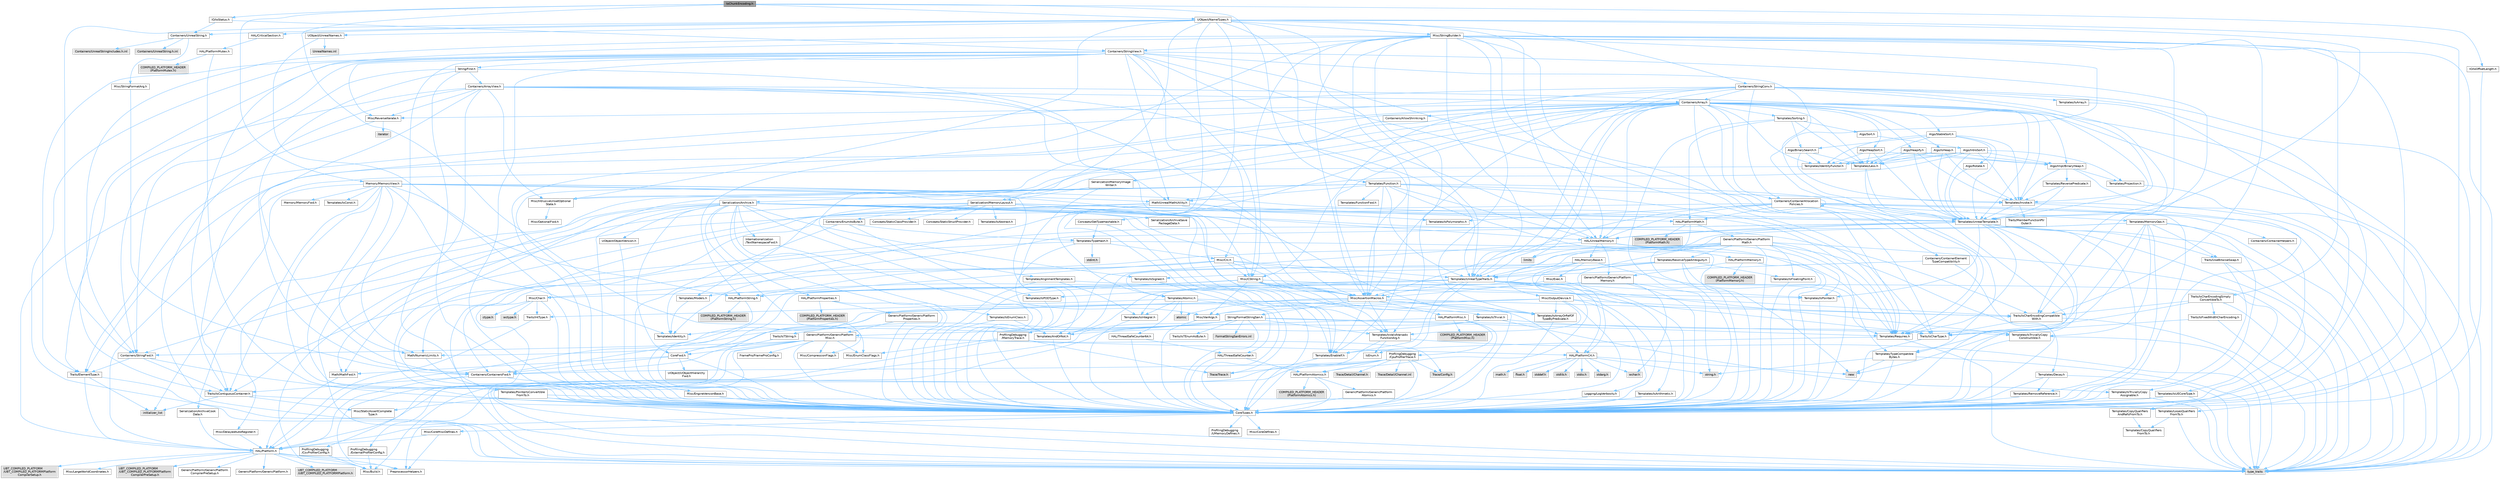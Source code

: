 digraph "IoChunkEncoding.h"
{
 // INTERACTIVE_SVG=YES
 // LATEX_PDF_SIZE
  bgcolor="transparent";
  edge [fontname=Helvetica,fontsize=10,labelfontname=Helvetica,labelfontsize=10];
  node [fontname=Helvetica,fontsize=10,shape=box,height=0.2,width=0.4];
  Node1 [id="Node000001",label="IoChunkEncoding.h",height=0.2,width=0.4,color="gray40", fillcolor="grey60", style="filled", fontcolor="black",tooltip=" "];
  Node1 -> Node2 [id="edge1_Node000001_Node000002",color="steelblue1",style="solid",tooltip=" "];
  Node2 [id="Node000002",label="IO/IoOffsetLength.h",height=0.2,width=0.4,color="grey40", fillcolor="white", style="filled",URL="$d2/d52/IoOffsetLength_8h.html",tooltip=" "];
  Node2 -> Node3 [id="edge2_Node000002_Node000003",color="steelblue1",style="solid",tooltip=" "];
  Node3 [id="Node000003",label="CoreTypes.h",height=0.2,width=0.4,color="grey40", fillcolor="white", style="filled",URL="$dc/dec/CoreTypes_8h.html",tooltip=" "];
  Node3 -> Node4 [id="edge3_Node000003_Node000004",color="steelblue1",style="solid",tooltip=" "];
  Node4 [id="Node000004",label="HAL/Platform.h",height=0.2,width=0.4,color="grey40", fillcolor="white", style="filled",URL="$d9/dd0/Platform_8h.html",tooltip=" "];
  Node4 -> Node5 [id="edge4_Node000004_Node000005",color="steelblue1",style="solid",tooltip=" "];
  Node5 [id="Node000005",label="Misc/Build.h",height=0.2,width=0.4,color="grey40", fillcolor="white", style="filled",URL="$d3/dbb/Build_8h.html",tooltip=" "];
  Node4 -> Node6 [id="edge5_Node000004_Node000006",color="steelblue1",style="solid",tooltip=" "];
  Node6 [id="Node000006",label="Misc/LargeWorldCoordinates.h",height=0.2,width=0.4,color="grey40", fillcolor="white", style="filled",URL="$d2/dcb/LargeWorldCoordinates_8h.html",tooltip=" "];
  Node4 -> Node7 [id="edge6_Node000004_Node000007",color="steelblue1",style="solid",tooltip=" "];
  Node7 [id="Node000007",label="type_traits",height=0.2,width=0.4,color="grey60", fillcolor="#E0E0E0", style="filled",tooltip=" "];
  Node4 -> Node8 [id="edge7_Node000004_Node000008",color="steelblue1",style="solid",tooltip=" "];
  Node8 [id="Node000008",label="PreprocessorHelpers.h",height=0.2,width=0.4,color="grey40", fillcolor="white", style="filled",URL="$db/ddb/PreprocessorHelpers_8h.html",tooltip=" "];
  Node4 -> Node9 [id="edge8_Node000004_Node000009",color="steelblue1",style="solid",tooltip=" "];
  Node9 [id="Node000009",label="UBT_COMPILED_PLATFORM\l/UBT_COMPILED_PLATFORMPlatform\lCompilerPreSetup.h",height=0.2,width=0.4,color="grey60", fillcolor="#E0E0E0", style="filled",tooltip=" "];
  Node4 -> Node10 [id="edge9_Node000004_Node000010",color="steelblue1",style="solid",tooltip=" "];
  Node10 [id="Node000010",label="GenericPlatform/GenericPlatform\lCompilerPreSetup.h",height=0.2,width=0.4,color="grey40", fillcolor="white", style="filled",URL="$d9/dc8/GenericPlatformCompilerPreSetup_8h.html",tooltip=" "];
  Node4 -> Node11 [id="edge10_Node000004_Node000011",color="steelblue1",style="solid",tooltip=" "];
  Node11 [id="Node000011",label="GenericPlatform/GenericPlatform.h",height=0.2,width=0.4,color="grey40", fillcolor="white", style="filled",URL="$d6/d84/GenericPlatform_8h.html",tooltip=" "];
  Node4 -> Node12 [id="edge11_Node000004_Node000012",color="steelblue1",style="solid",tooltip=" "];
  Node12 [id="Node000012",label="UBT_COMPILED_PLATFORM\l/UBT_COMPILED_PLATFORMPlatform.h",height=0.2,width=0.4,color="grey60", fillcolor="#E0E0E0", style="filled",tooltip=" "];
  Node4 -> Node13 [id="edge12_Node000004_Node000013",color="steelblue1",style="solid",tooltip=" "];
  Node13 [id="Node000013",label="UBT_COMPILED_PLATFORM\l/UBT_COMPILED_PLATFORMPlatform\lCompilerSetup.h",height=0.2,width=0.4,color="grey60", fillcolor="#E0E0E0", style="filled",tooltip=" "];
  Node3 -> Node14 [id="edge13_Node000003_Node000014",color="steelblue1",style="solid",tooltip=" "];
  Node14 [id="Node000014",label="ProfilingDebugging\l/UMemoryDefines.h",height=0.2,width=0.4,color="grey40", fillcolor="white", style="filled",URL="$d2/da2/UMemoryDefines_8h.html",tooltip=" "];
  Node3 -> Node15 [id="edge14_Node000003_Node000015",color="steelblue1",style="solid",tooltip=" "];
  Node15 [id="Node000015",label="Misc/CoreMiscDefines.h",height=0.2,width=0.4,color="grey40", fillcolor="white", style="filled",URL="$da/d38/CoreMiscDefines_8h.html",tooltip=" "];
  Node15 -> Node4 [id="edge15_Node000015_Node000004",color="steelblue1",style="solid",tooltip=" "];
  Node15 -> Node8 [id="edge16_Node000015_Node000008",color="steelblue1",style="solid",tooltip=" "];
  Node3 -> Node16 [id="edge17_Node000003_Node000016",color="steelblue1",style="solid",tooltip=" "];
  Node16 [id="Node000016",label="Misc/CoreDefines.h",height=0.2,width=0.4,color="grey40", fillcolor="white", style="filled",URL="$d3/dd2/CoreDefines_8h.html",tooltip=" "];
  Node1 -> Node17 [id="edge18_Node000001_Node000017",color="steelblue1",style="solid",tooltip=" "];
  Node17 [id="Node000017",label="IO/IoStatus.h",height=0.2,width=0.4,color="grey40", fillcolor="white", style="filled",URL="$d8/dcf/IoStatus_8h.html",tooltip=" "];
  Node17 -> Node18 [id="edge19_Node000017_Node000018",color="steelblue1",style="solid",tooltip=" "];
  Node18 [id="Node000018",label="Containers/StringView.h",height=0.2,width=0.4,color="grey40", fillcolor="white", style="filled",URL="$dd/dea/StringView_8h.html",tooltip=" "];
  Node18 -> Node3 [id="edge20_Node000018_Node000003",color="steelblue1",style="solid",tooltip=" "];
  Node18 -> Node19 [id="edge21_Node000018_Node000019",color="steelblue1",style="solid",tooltip=" "];
  Node19 [id="Node000019",label="Containers/StringFwd.h",height=0.2,width=0.4,color="grey40", fillcolor="white", style="filled",URL="$df/d37/StringFwd_8h.html",tooltip=" "];
  Node19 -> Node3 [id="edge22_Node000019_Node000003",color="steelblue1",style="solid",tooltip=" "];
  Node19 -> Node20 [id="edge23_Node000019_Node000020",color="steelblue1",style="solid",tooltip=" "];
  Node20 [id="Node000020",label="Traits/ElementType.h",height=0.2,width=0.4,color="grey40", fillcolor="white", style="filled",URL="$d5/d4f/ElementType_8h.html",tooltip=" "];
  Node20 -> Node4 [id="edge24_Node000020_Node000004",color="steelblue1",style="solid",tooltip=" "];
  Node20 -> Node21 [id="edge25_Node000020_Node000021",color="steelblue1",style="solid",tooltip=" "];
  Node21 [id="Node000021",label="initializer_list",height=0.2,width=0.4,color="grey60", fillcolor="#E0E0E0", style="filled",tooltip=" "];
  Node20 -> Node7 [id="edge26_Node000020_Node000007",color="steelblue1",style="solid",tooltip=" "];
  Node19 -> Node22 [id="edge27_Node000019_Node000022",color="steelblue1",style="solid",tooltip=" "];
  Node22 [id="Node000022",label="Traits/IsContiguousContainer.h",height=0.2,width=0.4,color="grey40", fillcolor="white", style="filled",URL="$d5/d3c/IsContiguousContainer_8h.html",tooltip=" "];
  Node22 -> Node3 [id="edge28_Node000022_Node000003",color="steelblue1",style="solid",tooltip=" "];
  Node22 -> Node23 [id="edge29_Node000022_Node000023",color="steelblue1",style="solid",tooltip=" "];
  Node23 [id="Node000023",label="Misc/StaticAssertComplete\lType.h",height=0.2,width=0.4,color="grey40", fillcolor="white", style="filled",URL="$d5/d4e/StaticAssertCompleteType_8h.html",tooltip=" "];
  Node22 -> Node21 [id="edge30_Node000022_Node000021",color="steelblue1",style="solid",tooltip=" "];
  Node18 -> Node24 [id="edge31_Node000018_Node000024",color="steelblue1",style="solid",tooltip=" "];
  Node24 [id="Node000024",label="HAL/UnrealMemory.h",height=0.2,width=0.4,color="grey40", fillcolor="white", style="filled",URL="$d9/d96/UnrealMemory_8h.html",tooltip=" "];
  Node24 -> Node3 [id="edge32_Node000024_Node000003",color="steelblue1",style="solid",tooltip=" "];
  Node24 -> Node25 [id="edge33_Node000024_Node000025",color="steelblue1",style="solid",tooltip=" "];
  Node25 [id="Node000025",label="GenericPlatform/GenericPlatform\lMemory.h",height=0.2,width=0.4,color="grey40", fillcolor="white", style="filled",URL="$dd/d22/GenericPlatformMemory_8h.html",tooltip=" "];
  Node25 -> Node26 [id="edge34_Node000025_Node000026",color="steelblue1",style="solid",tooltip=" "];
  Node26 [id="Node000026",label="CoreFwd.h",height=0.2,width=0.4,color="grey40", fillcolor="white", style="filled",URL="$d1/d1e/CoreFwd_8h.html",tooltip=" "];
  Node26 -> Node3 [id="edge35_Node000026_Node000003",color="steelblue1",style="solid",tooltip=" "];
  Node26 -> Node27 [id="edge36_Node000026_Node000027",color="steelblue1",style="solid",tooltip=" "];
  Node27 [id="Node000027",label="Containers/ContainersFwd.h",height=0.2,width=0.4,color="grey40", fillcolor="white", style="filled",URL="$d4/d0a/ContainersFwd_8h.html",tooltip=" "];
  Node27 -> Node4 [id="edge37_Node000027_Node000004",color="steelblue1",style="solid",tooltip=" "];
  Node27 -> Node3 [id="edge38_Node000027_Node000003",color="steelblue1",style="solid",tooltip=" "];
  Node27 -> Node22 [id="edge39_Node000027_Node000022",color="steelblue1",style="solid",tooltip=" "];
  Node26 -> Node28 [id="edge40_Node000026_Node000028",color="steelblue1",style="solid",tooltip=" "];
  Node28 [id="Node000028",label="Math/MathFwd.h",height=0.2,width=0.4,color="grey40", fillcolor="white", style="filled",URL="$d2/d10/MathFwd_8h.html",tooltip=" "];
  Node28 -> Node4 [id="edge41_Node000028_Node000004",color="steelblue1",style="solid",tooltip=" "];
  Node26 -> Node29 [id="edge42_Node000026_Node000029",color="steelblue1",style="solid",tooltip=" "];
  Node29 [id="Node000029",label="UObject/UObjectHierarchy\lFwd.h",height=0.2,width=0.4,color="grey40", fillcolor="white", style="filled",URL="$d3/d13/UObjectHierarchyFwd_8h.html",tooltip=" "];
  Node25 -> Node3 [id="edge43_Node000025_Node000003",color="steelblue1",style="solid",tooltip=" "];
  Node25 -> Node30 [id="edge44_Node000025_Node000030",color="steelblue1",style="solid",tooltip=" "];
  Node30 [id="Node000030",label="HAL/PlatformString.h",height=0.2,width=0.4,color="grey40", fillcolor="white", style="filled",URL="$db/db5/PlatformString_8h.html",tooltip=" "];
  Node30 -> Node3 [id="edge45_Node000030_Node000003",color="steelblue1",style="solid",tooltip=" "];
  Node30 -> Node31 [id="edge46_Node000030_Node000031",color="steelblue1",style="solid",tooltip=" "];
  Node31 [id="Node000031",label="COMPILED_PLATFORM_HEADER\l(PlatformString.h)",height=0.2,width=0.4,color="grey60", fillcolor="#E0E0E0", style="filled",tooltip=" "];
  Node25 -> Node32 [id="edge47_Node000025_Node000032",color="steelblue1",style="solid",tooltip=" "];
  Node32 [id="Node000032",label="string.h",height=0.2,width=0.4,color="grey60", fillcolor="#E0E0E0", style="filled",tooltip=" "];
  Node25 -> Node33 [id="edge48_Node000025_Node000033",color="steelblue1",style="solid",tooltip=" "];
  Node33 [id="Node000033",label="wchar.h",height=0.2,width=0.4,color="grey60", fillcolor="#E0E0E0", style="filled",tooltip=" "];
  Node24 -> Node34 [id="edge49_Node000024_Node000034",color="steelblue1",style="solid",tooltip=" "];
  Node34 [id="Node000034",label="HAL/MemoryBase.h",height=0.2,width=0.4,color="grey40", fillcolor="white", style="filled",URL="$d6/d9f/MemoryBase_8h.html",tooltip=" "];
  Node34 -> Node3 [id="edge50_Node000034_Node000003",color="steelblue1",style="solid",tooltip=" "];
  Node34 -> Node35 [id="edge51_Node000034_Node000035",color="steelblue1",style="solid",tooltip=" "];
  Node35 [id="Node000035",label="HAL/PlatformAtomics.h",height=0.2,width=0.4,color="grey40", fillcolor="white", style="filled",URL="$d3/d36/PlatformAtomics_8h.html",tooltip=" "];
  Node35 -> Node3 [id="edge52_Node000035_Node000003",color="steelblue1",style="solid",tooltip=" "];
  Node35 -> Node36 [id="edge53_Node000035_Node000036",color="steelblue1",style="solid",tooltip=" "];
  Node36 [id="Node000036",label="GenericPlatform/GenericPlatform\lAtomics.h",height=0.2,width=0.4,color="grey40", fillcolor="white", style="filled",URL="$da/d72/GenericPlatformAtomics_8h.html",tooltip=" "];
  Node36 -> Node3 [id="edge54_Node000036_Node000003",color="steelblue1",style="solid",tooltip=" "];
  Node35 -> Node37 [id="edge55_Node000035_Node000037",color="steelblue1",style="solid",tooltip=" "];
  Node37 [id="Node000037",label="COMPILED_PLATFORM_HEADER\l(PlatformAtomics.h)",height=0.2,width=0.4,color="grey60", fillcolor="#E0E0E0", style="filled",tooltip=" "];
  Node34 -> Node38 [id="edge56_Node000034_Node000038",color="steelblue1",style="solid",tooltip=" "];
  Node38 [id="Node000038",label="HAL/PlatformCrt.h",height=0.2,width=0.4,color="grey40", fillcolor="white", style="filled",URL="$d8/d75/PlatformCrt_8h.html",tooltip=" "];
  Node38 -> Node39 [id="edge57_Node000038_Node000039",color="steelblue1",style="solid",tooltip=" "];
  Node39 [id="Node000039",label="new",height=0.2,width=0.4,color="grey60", fillcolor="#E0E0E0", style="filled",tooltip=" "];
  Node38 -> Node33 [id="edge58_Node000038_Node000033",color="steelblue1",style="solid",tooltip=" "];
  Node38 -> Node40 [id="edge59_Node000038_Node000040",color="steelblue1",style="solid",tooltip=" "];
  Node40 [id="Node000040",label="stddef.h",height=0.2,width=0.4,color="grey60", fillcolor="#E0E0E0", style="filled",tooltip=" "];
  Node38 -> Node41 [id="edge60_Node000038_Node000041",color="steelblue1",style="solid",tooltip=" "];
  Node41 [id="Node000041",label="stdlib.h",height=0.2,width=0.4,color="grey60", fillcolor="#E0E0E0", style="filled",tooltip=" "];
  Node38 -> Node42 [id="edge61_Node000038_Node000042",color="steelblue1",style="solid",tooltip=" "];
  Node42 [id="Node000042",label="stdio.h",height=0.2,width=0.4,color="grey60", fillcolor="#E0E0E0", style="filled",tooltip=" "];
  Node38 -> Node43 [id="edge62_Node000038_Node000043",color="steelblue1",style="solid",tooltip=" "];
  Node43 [id="Node000043",label="stdarg.h",height=0.2,width=0.4,color="grey60", fillcolor="#E0E0E0", style="filled",tooltip=" "];
  Node38 -> Node44 [id="edge63_Node000038_Node000044",color="steelblue1",style="solid",tooltip=" "];
  Node44 [id="Node000044",label="math.h",height=0.2,width=0.4,color="grey60", fillcolor="#E0E0E0", style="filled",tooltip=" "];
  Node38 -> Node45 [id="edge64_Node000038_Node000045",color="steelblue1",style="solid",tooltip=" "];
  Node45 [id="Node000045",label="float.h",height=0.2,width=0.4,color="grey60", fillcolor="#E0E0E0", style="filled",tooltip=" "];
  Node38 -> Node32 [id="edge65_Node000038_Node000032",color="steelblue1",style="solid",tooltip=" "];
  Node34 -> Node46 [id="edge66_Node000034_Node000046",color="steelblue1",style="solid",tooltip=" "];
  Node46 [id="Node000046",label="Misc/Exec.h",height=0.2,width=0.4,color="grey40", fillcolor="white", style="filled",URL="$de/ddb/Exec_8h.html",tooltip=" "];
  Node46 -> Node3 [id="edge67_Node000046_Node000003",color="steelblue1",style="solid",tooltip=" "];
  Node46 -> Node47 [id="edge68_Node000046_Node000047",color="steelblue1",style="solid",tooltip=" "];
  Node47 [id="Node000047",label="Misc/AssertionMacros.h",height=0.2,width=0.4,color="grey40", fillcolor="white", style="filled",URL="$d0/dfa/AssertionMacros_8h.html",tooltip=" "];
  Node47 -> Node3 [id="edge69_Node000047_Node000003",color="steelblue1",style="solid",tooltip=" "];
  Node47 -> Node4 [id="edge70_Node000047_Node000004",color="steelblue1",style="solid",tooltip=" "];
  Node47 -> Node48 [id="edge71_Node000047_Node000048",color="steelblue1",style="solid",tooltip=" "];
  Node48 [id="Node000048",label="HAL/PlatformMisc.h",height=0.2,width=0.4,color="grey40", fillcolor="white", style="filled",URL="$d0/df5/PlatformMisc_8h.html",tooltip=" "];
  Node48 -> Node3 [id="edge72_Node000048_Node000003",color="steelblue1",style="solid",tooltip=" "];
  Node48 -> Node49 [id="edge73_Node000048_Node000049",color="steelblue1",style="solid",tooltip=" "];
  Node49 [id="Node000049",label="GenericPlatform/GenericPlatform\lMisc.h",height=0.2,width=0.4,color="grey40", fillcolor="white", style="filled",URL="$db/d9a/GenericPlatformMisc_8h.html",tooltip=" "];
  Node49 -> Node19 [id="edge74_Node000049_Node000019",color="steelblue1",style="solid",tooltip=" "];
  Node49 -> Node26 [id="edge75_Node000049_Node000026",color="steelblue1",style="solid",tooltip=" "];
  Node49 -> Node3 [id="edge76_Node000049_Node000003",color="steelblue1",style="solid",tooltip=" "];
  Node49 -> Node50 [id="edge77_Node000049_Node000050",color="steelblue1",style="solid",tooltip=" "];
  Node50 [id="Node000050",label="FramePro/FrameProConfig.h",height=0.2,width=0.4,color="grey40", fillcolor="white", style="filled",URL="$d7/d90/FrameProConfig_8h.html",tooltip=" "];
  Node49 -> Node38 [id="edge78_Node000049_Node000038",color="steelblue1",style="solid",tooltip=" "];
  Node49 -> Node51 [id="edge79_Node000049_Node000051",color="steelblue1",style="solid",tooltip=" "];
  Node51 [id="Node000051",label="Math/NumericLimits.h",height=0.2,width=0.4,color="grey40", fillcolor="white", style="filled",URL="$df/d1b/NumericLimits_8h.html",tooltip=" "];
  Node51 -> Node3 [id="edge80_Node000051_Node000003",color="steelblue1",style="solid",tooltip=" "];
  Node49 -> Node52 [id="edge81_Node000049_Node000052",color="steelblue1",style="solid",tooltip=" "];
  Node52 [id="Node000052",label="Misc/CompressionFlags.h",height=0.2,width=0.4,color="grey40", fillcolor="white", style="filled",URL="$d9/d76/CompressionFlags_8h.html",tooltip=" "];
  Node49 -> Node53 [id="edge82_Node000049_Node000053",color="steelblue1",style="solid",tooltip=" "];
  Node53 [id="Node000053",label="Misc/EnumClassFlags.h",height=0.2,width=0.4,color="grey40", fillcolor="white", style="filled",URL="$d8/de7/EnumClassFlags_8h.html",tooltip=" "];
  Node49 -> Node54 [id="edge83_Node000049_Node000054",color="steelblue1",style="solid",tooltip=" "];
  Node54 [id="Node000054",label="ProfilingDebugging\l/CsvProfilerConfig.h",height=0.2,width=0.4,color="grey40", fillcolor="white", style="filled",URL="$d3/d88/CsvProfilerConfig_8h.html",tooltip=" "];
  Node54 -> Node5 [id="edge84_Node000054_Node000005",color="steelblue1",style="solid",tooltip=" "];
  Node49 -> Node55 [id="edge85_Node000049_Node000055",color="steelblue1",style="solid",tooltip=" "];
  Node55 [id="Node000055",label="ProfilingDebugging\l/ExternalProfilerConfig.h",height=0.2,width=0.4,color="grey40", fillcolor="white", style="filled",URL="$d3/dbb/ExternalProfilerConfig_8h.html",tooltip=" "];
  Node55 -> Node5 [id="edge86_Node000055_Node000005",color="steelblue1",style="solid",tooltip=" "];
  Node48 -> Node56 [id="edge87_Node000048_Node000056",color="steelblue1",style="solid",tooltip=" "];
  Node56 [id="Node000056",label="COMPILED_PLATFORM_HEADER\l(PlatformMisc.h)",height=0.2,width=0.4,color="grey60", fillcolor="#E0E0E0", style="filled",tooltip=" "];
  Node48 -> Node57 [id="edge88_Node000048_Node000057",color="steelblue1",style="solid",tooltip=" "];
  Node57 [id="Node000057",label="ProfilingDebugging\l/CpuProfilerTrace.h",height=0.2,width=0.4,color="grey40", fillcolor="white", style="filled",URL="$da/dcb/CpuProfilerTrace_8h.html",tooltip=" "];
  Node57 -> Node3 [id="edge89_Node000057_Node000003",color="steelblue1",style="solid",tooltip=" "];
  Node57 -> Node27 [id="edge90_Node000057_Node000027",color="steelblue1",style="solid",tooltip=" "];
  Node57 -> Node35 [id="edge91_Node000057_Node000035",color="steelblue1",style="solid",tooltip=" "];
  Node57 -> Node8 [id="edge92_Node000057_Node000008",color="steelblue1",style="solid",tooltip=" "];
  Node57 -> Node5 [id="edge93_Node000057_Node000005",color="steelblue1",style="solid",tooltip=" "];
  Node57 -> Node58 [id="edge94_Node000057_Node000058",color="steelblue1",style="solid",tooltip=" "];
  Node58 [id="Node000058",label="Trace/Config.h",height=0.2,width=0.4,color="grey60", fillcolor="#E0E0E0", style="filled",tooltip=" "];
  Node57 -> Node59 [id="edge95_Node000057_Node000059",color="steelblue1",style="solid",tooltip=" "];
  Node59 [id="Node000059",label="Trace/Detail/Channel.h",height=0.2,width=0.4,color="grey60", fillcolor="#E0E0E0", style="filled",tooltip=" "];
  Node57 -> Node60 [id="edge96_Node000057_Node000060",color="steelblue1",style="solid",tooltip=" "];
  Node60 [id="Node000060",label="Trace/Detail/Channel.inl",height=0.2,width=0.4,color="grey60", fillcolor="#E0E0E0", style="filled",tooltip=" "];
  Node57 -> Node61 [id="edge97_Node000057_Node000061",color="steelblue1",style="solid",tooltip=" "];
  Node61 [id="Node000061",label="Trace/Trace.h",height=0.2,width=0.4,color="grey60", fillcolor="#E0E0E0", style="filled",tooltip=" "];
  Node47 -> Node8 [id="edge98_Node000047_Node000008",color="steelblue1",style="solid",tooltip=" "];
  Node47 -> Node62 [id="edge99_Node000047_Node000062",color="steelblue1",style="solid",tooltip=" "];
  Node62 [id="Node000062",label="Templates/EnableIf.h",height=0.2,width=0.4,color="grey40", fillcolor="white", style="filled",URL="$d7/d60/EnableIf_8h.html",tooltip=" "];
  Node62 -> Node3 [id="edge100_Node000062_Node000003",color="steelblue1",style="solid",tooltip=" "];
  Node47 -> Node63 [id="edge101_Node000047_Node000063",color="steelblue1",style="solid",tooltip=" "];
  Node63 [id="Node000063",label="Templates/IsArrayOrRefOf\lTypeByPredicate.h",height=0.2,width=0.4,color="grey40", fillcolor="white", style="filled",URL="$d6/da1/IsArrayOrRefOfTypeByPredicate_8h.html",tooltip=" "];
  Node63 -> Node3 [id="edge102_Node000063_Node000003",color="steelblue1",style="solid",tooltip=" "];
  Node47 -> Node64 [id="edge103_Node000047_Node000064",color="steelblue1",style="solid",tooltip=" "];
  Node64 [id="Node000064",label="Templates/IsValidVariadic\lFunctionArg.h",height=0.2,width=0.4,color="grey40", fillcolor="white", style="filled",URL="$d0/dc8/IsValidVariadicFunctionArg_8h.html",tooltip=" "];
  Node64 -> Node3 [id="edge104_Node000064_Node000003",color="steelblue1",style="solid",tooltip=" "];
  Node64 -> Node65 [id="edge105_Node000064_Node000065",color="steelblue1",style="solid",tooltip=" "];
  Node65 [id="Node000065",label="IsEnum.h",height=0.2,width=0.4,color="grey40", fillcolor="white", style="filled",URL="$d4/de5/IsEnum_8h.html",tooltip=" "];
  Node64 -> Node7 [id="edge106_Node000064_Node000007",color="steelblue1",style="solid",tooltip=" "];
  Node47 -> Node66 [id="edge107_Node000047_Node000066",color="steelblue1",style="solid",tooltip=" "];
  Node66 [id="Node000066",label="Traits/IsCharEncodingCompatible\lWith.h",height=0.2,width=0.4,color="grey40", fillcolor="white", style="filled",URL="$df/dd1/IsCharEncodingCompatibleWith_8h.html",tooltip=" "];
  Node66 -> Node7 [id="edge108_Node000066_Node000007",color="steelblue1",style="solid",tooltip=" "];
  Node66 -> Node67 [id="edge109_Node000066_Node000067",color="steelblue1",style="solid",tooltip=" "];
  Node67 [id="Node000067",label="Traits/IsCharType.h",height=0.2,width=0.4,color="grey40", fillcolor="white", style="filled",URL="$db/d51/IsCharType_8h.html",tooltip=" "];
  Node67 -> Node3 [id="edge110_Node000067_Node000003",color="steelblue1",style="solid",tooltip=" "];
  Node47 -> Node68 [id="edge111_Node000047_Node000068",color="steelblue1",style="solid",tooltip=" "];
  Node68 [id="Node000068",label="Misc/VarArgs.h",height=0.2,width=0.4,color="grey40", fillcolor="white", style="filled",URL="$d5/d6f/VarArgs_8h.html",tooltip=" "];
  Node68 -> Node3 [id="edge112_Node000068_Node000003",color="steelblue1",style="solid",tooltip=" "];
  Node47 -> Node69 [id="edge113_Node000047_Node000069",color="steelblue1",style="solid",tooltip=" "];
  Node69 [id="Node000069",label="String/FormatStringSan.h",height=0.2,width=0.4,color="grey40", fillcolor="white", style="filled",URL="$d3/d8b/FormatStringSan_8h.html",tooltip=" "];
  Node69 -> Node7 [id="edge114_Node000069_Node000007",color="steelblue1",style="solid",tooltip=" "];
  Node69 -> Node3 [id="edge115_Node000069_Node000003",color="steelblue1",style="solid",tooltip=" "];
  Node69 -> Node70 [id="edge116_Node000069_Node000070",color="steelblue1",style="solid",tooltip=" "];
  Node70 [id="Node000070",label="Templates/Requires.h",height=0.2,width=0.4,color="grey40", fillcolor="white", style="filled",URL="$dc/d96/Requires_8h.html",tooltip=" "];
  Node70 -> Node62 [id="edge117_Node000070_Node000062",color="steelblue1",style="solid",tooltip=" "];
  Node70 -> Node7 [id="edge118_Node000070_Node000007",color="steelblue1",style="solid",tooltip=" "];
  Node69 -> Node71 [id="edge119_Node000069_Node000071",color="steelblue1",style="solid",tooltip=" "];
  Node71 [id="Node000071",label="Templates/Identity.h",height=0.2,width=0.4,color="grey40", fillcolor="white", style="filled",URL="$d0/dd5/Identity_8h.html",tooltip=" "];
  Node69 -> Node64 [id="edge120_Node000069_Node000064",color="steelblue1",style="solid",tooltip=" "];
  Node69 -> Node67 [id="edge121_Node000069_Node000067",color="steelblue1",style="solid",tooltip=" "];
  Node69 -> Node72 [id="edge122_Node000069_Node000072",color="steelblue1",style="solid",tooltip=" "];
  Node72 [id="Node000072",label="Traits/IsTEnumAsByte.h",height=0.2,width=0.4,color="grey40", fillcolor="white", style="filled",URL="$d1/de6/IsTEnumAsByte_8h.html",tooltip=" "];
  Node69 -> Node73 [id="edge123_Node000069_Node000073",color="steelblue1",style="solid",tooltip=" "];
  Node73 [id="Node000073",label="Traits/IsTString.h",height=0.2,width=0.4,color="grey40", fillcolor="white", style="filled",URL="$d0/df8/IsTString_8h.html",tooltip=" "];
  Node73 -> Node27 [id="edge124_Node000073_Node000027",color="steelblue1",style="solid",tooltip=" "];
  Node69 -> Node27 [id="edge125_Node000069_Node000027",color="steelblue1",style="solid",tooltip=" "];
  Node69 -> Node74 [id="edge126_Node000069_Node000074",color="steelblue1",style="solid",tooltip=" "];
  Node74 [id="Node000074",label="FormatStringSanErrors.inl",height=0.2,width=0.4,color="grey60", fillcolor="#E0E0E0", style="filled",tooltip=" "];
  Node47 -> Node75 [id="edge127_Node000047_Node000075",color="steelblue1",style="solid",tooltip=" "];
  Node75 [id="Node000075",label="atomic",height=0.2,width=0.4,color="grey60", fillcolor="#E0E0E0", style="filled",tooltip=" "];
  Node34 -> Node76 [id="edge128_Node000034_Node000076",color="steelblue1",style="solid",tooltip=" "];
  Node76 [id="Node000076",label="Misc/OutputDevice.h",height=0.2,width=0.4,color="grey40", fillcolor="white", style="filled",URL="$d7/d32/OutputDevice_8h.html",tooltip=" "];
  Node76 -> Node26 [id="edge129_Node000076_Node000026",color="steelblue1",style="solid",tooltip=" "];
  Node76 -> Node3 [id="edge130_Node000076_Node000003",color="steelblue1",style="solid",tooltip=" "];
  Node76 -> Node77 [id="edge131_Node000076_Node000077",color="steelblue1",style="solid",tooltip=" "];
  Node77 [id="Node000077",label="Logging/LogVerbosity.h",height=0.2,width=0.4,color="grey40", fillcolor="white", style="filled",URL="$d2/d8f/LogVerbosity_8h.html",tooltip=" "];
  Node77 -> Node3 [id="edge132_Node000077_Node000003",color="steelblue1",style="solid",tooltip=" "];
  Node76 -> Node68 [id="edge133_Node000076_Node000068",color="steelblue1",style="solid",tooltip=" "];
  Node76 -> Node63 [id="edge134_Node000076_Node000063",color="steelblue1",style="solid",tooltip=" "];
  Node76 -> Node64 [id="edge135_Node000076_Node000064",color="steelblue1",style="solid",tooltip=" "];
  Node76 -> Node66 [id="edge136_Node000076_Node000066",color="steelblue1",style="solid",tooltip=" "];
  Node34 -> Node78 [id="edge137_Node000034_Node000078",color="steelblue1",style="solid",tooltip=" "];
  Node78 [id="Node000078",label="Templates/Atomic.h",height=0.2,width=0.4,color="grey40", fillcolor="white", style="filled",URL="$d3/d91/Atomic_8h.html",tooltip=" "];
  Node78 -> Node79 [id="edge138_Node000078_Node000079",color="steelblue1",style="solid",tooltip=" "];
  Node79 [id="Node000079",label="HAL/ThreadSafeCounter.h",height=0.2,width=0.4,color="grey40", fillcolor="white", style="filled",URL="$dc/dc9/ThreadSafeCounter_8h.html",tooltip=" "];
  Node79 -> Node3 [id="edge139_Node000079_Node000003",color="steelblue1",style="solid",tooltip=" "];
  Node79 -> Node35 [id="edge140_Node000079_Node000035",color="steelblue1",style="solid",tooltip=" "];
  Node78 -> Node80 [id="edge141_Node000078_Node000080",color="steelblue1",style="solid",tooltip=" "];
  Node80 [id="Node000080",label="HAL/ThreadSafeCounter64.h",height=0.2,width=0.4,color="grey40", fillcolor="white", style="filled",URL="$d0/d12/ThreadSafeCounter64_8h.html",tooltip=" "];
  Node80 -> Node3 [id="edge142_Node000080_Node000003",color="steelblue1",style="solid",tooltip=" "];
  Node80 -> Node79 [id="edge143_Node000080_Node000079",color="steelblue1",style="solid",tooltip=" "];
  Node78 -> Node81 [id="edge144_Node000078_Node000081",color="steelblue1",style="solid",tooltip=" "];
  Node81 [id="Node000081",label="Templates/IsIntegral.h",height=0.2,width=0.4,color="grey40", fillcolor="white", style="filled",URL="$da/d64/IsIntegral_8h.html",tooltip=" "];
  Node81 -> Node3 [id="edge145_Node000081_Node000003",color="steelblue1",style="solid",tooltip=" "];
  Node78 -> Node82 [id="edge146_Node000078_Node000082",color="steelblue1",style="solid",tooltip=" "];
  Node82 [id="Node000082",label="Templates/IsTrivial.h",height=0.2,width=0.4,color="grey40", fillcolor="white", style="filled",URL="$da/d4c/IsTrivial_8h.html",tooltip=" "];
  Node82 -> Node83 [id="edge147_Node000082_Node000083",color="steelblue1",style="solid",tooltip=" "];
  Node83 [id="Node000083",label="Templates/AndOrNot.h",height=0.2,width=0.4,color="grey40", fillcolor="white", style="filled",URL="$db/d0a/AndOrNot_8h.html",tooltip=" "];
  Node83 -> Node3 [id="edge148_Node000083_Node000003",color="steelblue1",style="solid",tooltip=" "];
  Node82 -> Node84 [id="edge149_Node000082_Node000084",color="steelblue1",style="solid",tooltip=" "];
  Node84 [id="Node000084",label="Templates/IsTriviallyCopy\lConstructible.h",height=0.2,width=0.4,color="grey40", fillcolor="white", style="filled",URL="$d3/d78/IsTriviallyCopyConstructible_8h.html",tooltip=" "];
  Node84 -> Node3 [id="edge150_Node000084_Node000003",color="steelblue1",style="solid",tooltip=" "];
  Node84 -> Node7 [id="edge151_Node000084_Node000007",color="steelblue1",style="solid",tooltip=" "];
  Node82 -> Node85 [id="edge152_Node000082_Node000085",color="steelblue1",style="solid",tooltip=" "];
  Node85 [id="Node000085",label="Templates/IsTriviallyCopy\lAssignable.h",height=0.2,width=0.4,color="grey40", fillcolor="white", style="filled",URL="$d2/df2/IsTriviallyCopyAssignable_8h.html",tooltip=" "];
  Node85 -> Node3 [id="edge153_Node000085_Node000003",color="steelblue1",style="solid",tooltip=" "];
  Node85 -> Node7 [id="edge154_Node000085_Node000007",color="steelblue1",style="solid",tooltip=" "];
  Node82 -> Node7 [id="edge155_Node000082_Node000007",color="steelblue1",style="solid",tooltip=" "];
  Node78 -> Node86 [id="edge156_Node000078_Node000086",color="steelblue1",style="solid",tooltip=" "];
  Node86 [id="Node000086",label="Traits/IntType.h",height=0.2,width=0.4,color="grey40", fillcolor="white", style="filled",URL="$d7/deb/IntType_8h.html",tooltip=" "];
  Node86 -> Node4 [id="edge157_Node000086_Node000004",color="steelblue1",style="solid",tooltip=" "];
  Node78 -> Node75 [id="edge158_Node000078_Node000075",color="steelblue1",style="solid",tooltip=" "];
  Node24 -> Node87 [id="edge159_Node000024_Node000087",color="steelblue1",style="solid",tooltip=" "];
  Node87 [id="Node000087",label="HAL/PlatformMemory.h",height=0.2,width=0.4,color="grey40", fillcolor="white", style="filled",URL="$de/d68/PlatformMemory_8h.html",tooltip=" "];
  Node87 -> Node3 [id="edge160_Node000087_Node000003",color="steelblue1",style="solid",tooltip=" "];
  Node87 -> Node25 [id="edge161_Node000087_Node000025",color="steelblue1",style="solid",tooltip=" "];
  Node87 -> Node88 [id="edge162_Node000087_Node000088",color="steelblue1",style="solid",tooltip=" "];
  Node88 [id="Node000088",label="COMPILED_PLATFORM_HEADER\l(PlatformMemory.h)",height=0.2,width=0.4,color="grey60", fillcolor="#E0E0E0", style="filled",tooltip=" "];
  Node24 -> Node89 [id="edge163_Node000024_Node000089",color="steelblue1",style="solid",tooltip=" "];
  Node89 [id="Node000089",label="ProfilingDebugging\l/MemoryTrace.h",height=0.2,width=0.4,color="grey40", fillcolor="white", style="filled",URL="$da/dd7/MemoryTrace_8h.html",tooltip=" "];
  Node89 -> Node4 [id="edge164_Node000089_Node000004",color="steelblue1",style="solid",tooltip=" "];
  Node89 -> Node53 [id="edge165_Node000089_Node000053",color="steelblue1",style="solid",tooltip=" "];
  Node89 -> Node58 [id="edge166_Node000089_Node000058",color="steelblue1",style="solid",tooltip=" "];
  Node89 -> Node61 [id="edge167_Node000089_Node000061",color="steelblue1",style="solid",tooltip=" "];
  Node24 -> Node90 [id="edge168_Node000024_Node000090",color="steelblue1",style="solid",tooltip=" "];
  Node90 [id="Node000090",label="Templates/IsPointer.h",height=0.2,width=0.4,color="grey40", fillcolor="white", style="filled",URL="$d7/d05/IsPointer_8h.html",tooltip=" "];
  Node90 -> Node3 [id="edge169_Node000090_Node000003",color="steelblue1",style="solid",tooltip=" "];
  Node18 -> Node51 [id="edge170_Node000018_Node000051",color="steelblue1",style="solid",tooltip=" "];
  Node18 -> Node91 [id="edge171_Node000018_Node000091",color="steelblue1",style="solid",tooltip=" "];
  Node91 [id="Node000091",label="Math/UnrealMathUtility.h",height=0.2,width=0.4,color="grey40", fillcolor="white", style="filled",URL="$db/db8/UnrealMathUtility_8h.html",tooltip=" "];
  Node91 -> Node3 [id="edge172_Node000091_Node000003",color="steelblue1",style="solid",tooltip=" "];
  Node91 -> Node47 [id="edge173_Node000091_Node000047",color="steelblue1",style="solid",tooltip=" "];
  Node91 -> Node92 [id="edge174_Node000091_Node000092",color="steelblue1",style="solid",tooltip=" "];
  Node92 [id="Node000092",label="HAL/PlatformMath.h",height=0.2,width=0.4,color="grey40", fillcolor="white", style="filled",URL="$dc/d53/PlatformMath_8h.html",tooltip=" "];
  Node92 -> Node3 [id="edge175_Node000092_Node000003",color="steelblue1",style="solid",tooltip=" "];
  Node92 -> Node93 [id="edge176_Node000092_Node000093",color="steelblue1",style="solid",tooltip=" "];
  Node93 [id="Node000093",label="GenericPlatform/GenericPlatform\lMath.h",height=0.2,width=0.4,color="grey40", fillcolor="white", style="filled",URL="$d5/d79/GenericPlatformMath_8h.html",tooltip=" "];
  Node93 -> Node3 [id="edge177_Node000093_Node000003",color="steelblue1",style="solid",tooltip=" "];
  Node93 -> Node27 [id="edge178_Node000093_Node000027",color="steelblue1",style="solid",tooltip=" "];
  Node93 -> Node38 [id="edge179_Node000093_Node000038",color="steelblue1",style="solid",tooltip=" "];
  Node93 -> Node83 [id="edge180_Node000093_Node000083",color="steelblue1",style="solid",tooltip=" "];
  Node93 -> Node94 [id="edge181_Node000093_Node000094",color="steelblue1",style="solid",tooltip=" "];
  Node94 [id="Node000094",label="Templates/Decay.h",height=0.2,width=0.4,color="grey40", fillcolor="white", style="filled",URL="$dd/d0f/Decay_8h.html",tooltip=" "];
  Node94 -> Node3 [id="edge182_Node000094_Node000003",color="steelblue1",style="solid",tooltip=" "];
  Node94 -> Node95 [id="edge183_Node000094_Node000095",color="steelblue1",style="solid",tooltip=" "];
  Node95 [id="Node000095",label="Templates/RemoveReference.h",height=0.2,width=0.4,color="grey40", fillcolor="white", style="filled",URL="$da/dbe/RemoveReference_8h.html",tooltip=" "];
  Node95 -> Node3 [id="edge184_Node000095_Node000003",color="steelblue1",style="solid",tooltip=" "];
  Node94 -> Node7 [id="edge185_Node000094_Node000007",color="steelblue1",style="solid",tooltip=" "];
  Node93 -> Node96 [id="edge186_Node000093_Node000096",color="steelblue1",style="solid",tooltip=" "];
  Node96 [id="Node000096",label="Templates/IsFloatingPoint.h",height=0.2,width=0.4,color="grey40", fillcolor="white", style="filled",URL="$d3/d11/IsFloatingPoint_8h.html",tooltip=" "];
  Node96 -> Node3 [id="edge187_Node000096_Node000003",color="steelblue1",style="solid",tooltip=" "];
  Node93 -> Node97 [id="edge188_Node000093_Node000097",color="steelblue1",style="solid",tooltip=" "];
  Node97 [id="Node000097",label="Templates/UnrealTypeTraits.h",height=0.2,width=0.4,color="grey40", fillcolor="white", style="filled",URL="$d2/d2d/UnrealTypeTraits_8h.html",tooltip=" "];
  Node97 -> Node3 [id="edge189_Node000097_Node000003",color="steelblue1",style="solid",tooltip=" "];
  Node97 -> Node90 [id="edge190_Node000097_Node000090",color="steelblue1",style="solid",tooltip=" "];
  Node97 -> Node47 [id="edge191_Node000097_Node000047",color="steelblue1",style="solid",tooltip=" "];
  Node97 -> Node83 [id="edge192_Node000097_Node000083",color="steelblue1",style="solid",tooltip=" "];
  Node97 -> Node62 [id="edge193_Node000097_Node000062",color="steelblue1",style="solid",tooltip=" "];
  Node97 -> Node98 [id="edge194_Node000097_Node000098",color="steelblue1",style="solid",tooltip=" "];
  Node98 [id="Node000098",label="Templates/IsArithmetic.h",height=0.2,width=0.4,color="grey40", fillcolor="white", style="filled",URL="$d2/d5d/IsArithmetic_8h.html",tooltip=" "];
  Node98 -> Node3 [id="edge195_Node000098_Node000003",color="steelblue1",style="solid",tooltip=" "];
  Node97 -> Node65 [id="edge196_Node000097_Node000065",color="steelblue1",style="solid",tooltip=" "];
  Node97 -> Node99 [id="edge197_Node000097_Node000099",color="steelblue1",style="solid",tooltip=" "];
  Node99 [id="Node000099",label="Templates/Models.h",height=0.2,width=0.4,color="grey40", fillcolor="white", style="filled",URL="$d3/d0c/Models_8h.html",tooltip=" "];
  Node99 -> Node71 [id="edge198_Node000099_Node000071",color="steelblue1",style="solid",tooltip=" "];
  Node97 -> Node100 [id="edge199_Node000097_Node000100",color="steelblue1",style="solid",tooltip=" "];
  Node100 [id="Node000100",label="Templates/IsPODType.h",height=0.2,width=0.4,color="grey40", fillcolor="white", style="filled",URL="$d7/db1/IsPODType_8h.html",tooltip=" "];
  Node100 -> Node3 [id="edge200_Node000100_Node000003",color="steelblue1",style="solid",tooltip=" "];
  Node97 -> Node101 [id="edge201_Node000097_Node000101",color="steelblue1",style="solid",tooltip=" "];
  Node101 [id="Node000101",label="Templates/IsUECoreType.h",height=0.2,width=0.4,color="grey40", fillcolor="white", style="filled",URL="$d1/db8/IsUECoreType_8h.html",tooltip=" "];
  Node101 -> Node3 [id="edge202_Node000101_Node000003",color="steelblue1",style="solid",tooltip=" "];
  Node101 -> Node7 [id="edge203_Node000101_Node000007",color="steelblue1",style="solid",tooltip=" "];
  Node97 -> Node84 [id="edge204_Node000097_Node000084",color="steelblue1",style="solid",tooltip=" "];
  Node93 -> Node70 [id="edge205_Node000093_Node000070",color="steelblue1",style="solid",tooltip=" "];
  Node93 -> Node102 [id="edge206_Node000093_Node000102",color="steelblue1",style="solid",tooltip=" "];
  Node102 [id="Node000102",label="Templates/ResolveTypeAmbiguity.h",height=0.2,width=0.4,color="grey40", fillcolor="white", style="filled",URL="$df/d1f/ResolveTypeAmbiguity_8h.html",tooltip=" "];
  Node102 -> Node3 [id="edge207_Node000102_Node000003",color="steelblue1",style="solid",tooltip=" "];
  Node102 -> Node96 [id="edge208_Node000102_Node000096",color="steelblue1",style="solid",tooltip=" "];
  Node102 -> Node97 [id="edge209_Node000102_Node000097",color="steelblue1",style="solid",tooltip=" "];
  Node102 -> Node103 [id="edge210_Node000102_Node000103",color="steelblue1",style="solid",tooltip=" "];
  Node103 [id="Node000103",label="Templates/IsSigned.h",height=0.2,width=0.4,color="grey40", fillcolor="white", style="filled",URL="$d8/dd8/IsSigned_8h.html",tooltip=" "];
  Node103 -> Node3 [id="edge211_Node000103_Node000003",color="steelblue1",style="solid",tooltip=" "];
  Node102 -> Node81 [id="edge212_Node000102_Node000081",color="steelblue1",style="solid",tooltip=" "];
  Node102 -> Node70 [id="edge213_Node000102_Node000070",color="steelblue1",style="solid",tooltip=" "];
  Node93 -> Node104 [id="edge214_Node000093_Node000104",color="steelblue1",style="solid",tooltip=" "];
  Node104 [id="Node000104",label="Templates/TypeCompatible\lBytes.h",height=0.2,width=0.4,color="grey40", fillcolor="white", style="filled",URL="$df/d0a/TypeCompatibleBytes_8h.html",tooltip=" "];
  Node104 -> Node3 [id="edge215_Node000104_Node000003",color="steelblue1",style="solid",tooltip=" "];
  Node104 -> Node32 [id="edge216_Node000104_Node000032",color="steelblue1",style="solid",tooltip=" "];
  Node104 -> Node39 [id="edge217_Node000104_Node000039",color="steelblue1",style="solid",tooltip=" "];
  Node104 -> Node7 [id="edge218_Node000104_Node000007",color="steelblue1",style="solid",tooltip=" "];
  Node93 -> Node105 [id="edge219_Node000093_Node000105",color="steelblue1",style="solid",tooltip=" "];
  Node105 [id="Node000105",label="limits",height=0.2,width=0.4,color="grey60", fillcolor="#E0E0E0", style="filled",tooltip=" "];
  Node93 -> Node7 [id="edge220_Node000093_Node000007",color="steelblue1",style="solid",tooltip=" "];
  Node92 -> Node106 [id="edge221_Node000092_Node000106",color="steelblue1",style="solid",tooltip=" "];
  Node106 [id="Node000106",label="COMPILED_PLATFORM_HEADER\l(PlatformMath.h)",height=0.2,width=0.4,color="grey60", fillcolor="#E0E0E0", style="filled",tooltip=" "];
  Node91 -> Node28 [id="edge222_Node000091_Node000028",color="steelblue1",style="solid",tooltip=" "];
  Node91 -> Node71 [id="edge223_Node000091_Node000071",color="steelblue1",style="solid",tooltip=" "];
  Node91 -> Node70 [id="edge224_Node000091_Node000070",color="steelblue1",style="solid",tooltip=" "];
  Node18 -> Node107 [id="edge225_Node000018_Node000107",color="steelblue1",style="solid",tooltip=" "];
  Node107 [id="Node000107",label="Misc/Crc.h",height=0.2,width=0.4,color="grey40", fillcolor="white", style="filled",URL="$d4/dd2/Crc_8h.html",tooltip=" "];
  Node107 -> Node3 [id="edge226_Node000107_Node000003",color="steelblue1",style="solid",tooltip=" "];
  Node107 -> Node30 [id="edge227_Node000107_Node000030",color="steelblue1",style="solid",tooltip=" "];
  Node107 -> Node47 [id="edge228_Node000107_Node000047",color="steelblue1",style="solid",tooltip=" "];
  Node107 -> Node108 [id="edge229_Node000107_Node000108",color="steelblue1",style="solid",tooltip=" "];
  Node108 [id="Node000108",label="Misc/CString.h",height=0.2,width=0.4,color="grey40", fillcolor="white", style="filled",URL="$d2/d49/CString_8h.html",tooltip=" "];
  Node108 -> Node3 [id="edge230_Node000108_Node000003",color="steelblue1",style="solid",tooltip=" "];
  Node108 -> Node38 [id="edge231_Node000108_Node000038",color="steelblue1",style="solid",tooltip=" "];
  Node108 -> Node30 [id="edge232_Node000108_Node000030",color="steelblue1",style="solid",tooltip=" "];
  Node108 -> Node47 [id="edge233_Node000108_Node000047",color="steelblue1",style="solid",tooltip=" "];
  Node108 -> Node109 [id="edge234_Node000108_Node000109",color="steelblue1",style="solid",tooltip=" "];
  Node109 [id="Node000109",label="Misc/Char.h",height=0.2,width=0.4,color="grey40", fillcolor="white", style="filled",URL="$d0/d58/Char_8h.html",tooltip=" "];
  Node109 -> Node3 [id="edge235_Node000109_Node000003",color="steelblue1",style="solid",tooltip=" "];
  Node109 -> Node86 [id="edge236_Node000109_Node000086",color="steelblue1",style="solid",tooltip=" "];
  Node109 -> Node110 [id="edge237_Node000109_Node000110",color="steelblue1",style="solid",tooltip=" "];
  Node110 [id="Node000110",label="ctype.h",height=0.2,width=0.4,color="grey60", fillcolor="#E0E0E0", style="filled",tooltip=" "];
  Node109 -> Node111 [id="edge238_Node000109_Node000111",color="steelblue1",style="solid",tooltip=" "];
  Node111 [id="Node000111",label="wctype.h",height=0.2,width=0.4,color="grey60", fillcolor="#E0E0E0", style="filled",tooltip=" "];
  Node109 -> Node7 [id="edge239_Node000109_Node000007",color="steelblue1",style="solid",tooltip=" "];
  Node108 -> Node68 [id="edge240_Node000108_Node000068",color="steelblue1",style="solid",tooltip=" "];
  Node108 -> Node63 [id="edge241_Node000108_Node000063",color="steelblue1",style="solid",tooltip=" "];
  Node108 -> Node64 [id="edge242_Node000108_Node000064",color="steelblue1",style="solid",tooltip=" "];
  Node108 -> Node66 [id="edge243_Node000108_Node000066",color="steelblue1",style="solid",tooltip=" "];
  Node107 -> Node109 [id="edge244_Node000107_Node000109",color="steelblue1",style="solid",tooltip=" "];
  Node107 -> Node97 [id="edge245_Node000107_Node000097",color="steelblue1",style="solid",tooltip=" "];
  Node107 -> Node67 [id="edge246_Node000107_Node000067",color="steelblue1",style="solid",tooltip=" "];
  Node18 -> Node108 [id="edge247_Node000018_Node000108",color="steelblue1",style="solid",tooltip=" "];
  Node18 -> Node112 [id="edge248_Node000018_Node000112",color="steelblue1",style="solid",tooltip=" "];
  Node112 [id="Node000112",label="Misc/ReverseIterate.h",height=0.2,width=0.4,color="grey40", fillcolor="white", style="filled",URL="$db/de3/ReverseIterate_8h.html",tooltip=" "];
  Node112 -> Node4 [id="edge249_Node000112_Node000004",color="steelblue1",style="solid",tooltip=" "];
  Node112 -> Node113 [id="edge250_Node000112_Node000113",color="steelblue1",style="solid",tooltip=" "];
  Node113 [id="Node000113",label="iterator",height=0.2,width=0.4,color="grey60", fillcolor="#E0E0E0", style="filled",tooltip=" "];
  Node18 -> Node114 [id="edge251_Node000018_Node000114",color="steelblue1",style="solid",tooltip=" "];
  Node114 [id="Node000114",label="String/Find.h",height=0.2,width=0.4,color="grey40", fillcolor="white", style="filled",URL="$d7/dda/String_2Find_8h.html",tooltip=" "];
  Node114 -> Node115 [id="edge252_Node000114_Node000115",color="steelblue1",style="solid",tooltip=" "];
  Node115 [id="Node000115",label="Containers/ArrayView.h",height=0.2,width=0.4,color="grey40", fillcolor="white", style="filled",URL="$d7/df4/ArrayView_8h.html",tooltip=" "];
  Node115 -> Node3 [id="edge253_Node000115_Node000003",color="steelblue1",style="solid",tooltip=" "];
  Node115 -> Node27 [id="edge254_Node000115_Node000027",color="steelblue1",style="solid",tooltip=" "];
  Node115 -> Node47 [id="edge255_Node000115_Node000047",color="steelblue1",style="solid",tooltip=" "];
  Node115 -> Node112 [id="edge256_Node000115_Node000112",color="steelblue1",style="solid",tooltip=" "];
  Node115 -> Node116 [id="edge257_Node000115_Node000116",color="steelblue1",style="solid",tooltip=" "];
  Node116 [id="Node000116",label="Misc/IntrusiveUnsetOptional\lState.h",height=0.2,width=0.4,color="grey40", fillcolor="white", style="filled",URL="$d2/d0a/IntrusiveUnsetOptionalState_8h.html",tooltip=" "];
  Node116 -> Node117 [id="edge258_Node000116_Node000117",color="steelblue1",style="solid",tooltip=" "];
  Node117 [id="Node000117",label="Misc/OptionalFwd.h",height=0.2,width=0.4,color="grey40", fillcolor="white", style="filled",URL="$dc/d50/OptionalFwd_8h.html",tooltip=" "];
  Node115 -> Node118 [id="edge259_Node000115_Node000118",color="steelblue1",style="solid",tooltip=" "];
  Node118 [id="Node000118",label="Templates/Invoke.h",height=0.2,width=0.4,color="grey40", fillcolor="white", style="filled",URL="$d7/deb/Invoke_8h.html",tooltip=" "];
  Node118 -> Node3 [id="edge260_Node000118_Node000003",color="steelblue1",style="solid",tooltip=" "];
  Node118 -> Node119 [id="edge261_Node000118_Node000119",color="steelblue1",style="solid",tooltip=" "];
  Node119 [id="Node000119",label="Traits/MemberFunctionPtr\lOuter.h",height=0.2,width=0.4,color="grey40", fillcolor="white", style="filled",URL="$db/da7/MemberFunctionPtrOuter_8h.html",tooltip=" "];
  Node118 -> Node120 [id="edge262_Node000118_Node000120",color="steelblue1",style="solid",tooltip=" "];
  Node120 [id="Node000120",label="Templates/UnrealTemplate.h",height=0.2,width=0.4,color="grey40", fillcolor="white", style="filled",URL="$d4/d24/UnrealTemplate_8h.html",tooltip=" "];
  Node120 -> Node3 [id="edge263_Node000120_Node000003",color="steelblue1",style="solid",tooltip=" "];
  Node120 -> Node90 [id="edge264_Node000120_Node000090",color="steelblue1",style="solid",tooltip=" "];
  Node120 -> Node24 [id="edge265_Node000120_Node000024",color="steelblue1",style="solid",tooltip=" "];
  Node120 -> Node121 [id="edge266_Node000120_Node000121",color="steelblue1",style="solid",tooltip=" "];
  Node121 [id="Node000121",label="Templates/CopyQualifiers\lAndRefsFromTo.h",height=0.2,width=0.4,color="grey40", fillcolor="white", style="filled",URL="$d3/db3/CopyQualifiersAndRefsFromTo_8h.html",tooltip=" "];
  Node121 -> Node122 [id="edge267_Node000121_Node000122",color="steelblue1",style="solid",tooltip=" "];
  Node122 [id="Node000122",label="Templates/CopyQualifiers\lFromTo.h",height=0.2,width=0.4,color="grey40", fillcolor="white", style="filled",URL="$d5/db4/CopyQualifiersFromTo_8h.html",tooltip=" "];
  Node120 -> Node97 [id="edge268_Node000120_Node000097",color="steelblue1",style="solid",tooltip=" "];
  Node120 -> Node95 [id="edge269_Node000120_Node000095",color="steelblue1",style="solid",tooltip=" "];
  Node120 -> Node70 [id="edge270_Node000120_Node000070",color="steelblue1",style="solid",tooltip=" "];
  Node120 -> Node104 [id="edge271_Node000120_Node000104",color="steelblue1",style="solid",tooltip=" "];
  Node120 -> Node71 [id="edge272_Node000120_Node000071",color="steelblue1",style="solid",tooltip=" "];
  Node120 -> Node22 [id="edge273_Node000120_Node000022",color="steelblue1",style="solid",tooltip=" "];
  Node120 -> Node123 [id="edge274_Node000120_Node000123",color="steelblue1",style="solid",tooltip=" "];
  Node123 [id="Node000123",label="Traits/UseBitwiseSwap.h",height=0.2,width=0.4,color="grey40", fillcolor="white", style="filled",URL="$db/df3/UseBitwiseSwap_8h.html",tooltip=" "];
  Node123 -> Node3 [id="edge275_Node000123_Node000003",color="steelblue1",style="solid",tooltip=" "];
  Node123 -> Node7 [id="edge276_Node000123_Node000007",color="steelblue1",style="solid",tooltip=" "];
  Node120 -> Node7 [id="edge277_Node000120_Node000007",color="steelblue1",style="solid",tooltip=" "];
  Node118 -> Node7 [id="edge278_Node000118_Node000007",color="steelblue1",style="solid",tooltip=" "];
  Node115 -> Node97 [id="edge279_Node000115_Node000097",color="steelblue1",style="solid",tooltip=" "];
  Node115 -> Node20 [id="edge280_Node000115_Node000020",color="steelblue1",style="solid",tooltip=" "];
  Node115 -> Node124 [id="edge281_Node000115_Node000124",color="steelblue1",style="solid",tooltip=" "];
  Node124 [id="Node000124",label="Containers/Array.h",height=0.2,width=0.4,color="grey40", fillcolor="white", style="filled",URL="$df/dd0/Array_8h.html",tooltip=" "];
  Node124 -> Node3 [id="edge282_Node000124_Node000003",color="steelblue1",style="solid",tooltip=" "];
  Node124 -> Node47 [id="edge283_Node000124_Node000047",color="steelblue1",style="solid",tooltip=" "];
  Node124 -> Node116 [id="edge284_Node000124_Node000116",color="steelblue1",style="solid",tooltip=" "];
  Node124 -> Node112 [id="edge285_Node000124_Node000112",color="steelblue1",style="solid",tooltip=" "];
  Node124 -> Node24 [id="edge286_Node000124_Node000024",color="steelblue1",style="solid",tooltip=" "];
  Node124 -> Node97 [id="edge287_Node000124_Node000097",color="steelblue1",style="solid",tooltip=" "];
  Node124 -> Node120 [id="edge288_Node000124_Node000120",color="steelblue1",style="solid",tooltip=" "];
  Node124 -> Node125 [id="edge289_Node000124_Node000125",color="steelblue1",style="solid",tooltip=" "];
  Node125 [id="Node000125",label="Containers/AllowShrinking.h",height=0.2,width=0.4,color="grey40", fillcolor="white", style="filled",URL="$d7/d1a/AllowShrinking_8h.html",tooltip=" "];
  Node125 -> Node3 [id="edge290_Node000125_Node000003",color="steelblue1",style="solid",tooltip=" "];
  Node124 -> Node126 [id="edge291_Node000124_Node000126",color="steelblue1",style="solid",tooltip=" "];
  Node126 [id="Node000126",label="Containers/ContainerAllocation\lPolicies.h",height=0.2,width=0.4,color="grey40", fillcolor="white", style="filled",URL="$d7/dff/ContainerAllocationPolicies_8h.html",tooltip=" "];
  Node126 -> Node3 [id="edge292_Node000126_Node000003",color="steelblue1",style="solid",tooltip=" "];
  Node126 -> Node127 [id="edge293_Node000126_Node000127",color="steelblue1",style="solid",tooltip=" "];
  Node127 [id="Node000127",label="Containers/ContainerHelpers.h",height=0.2,width=0.4,color="grey40", fillcolor="white", style="filled",URL="$d7/d33/ContainerHelpers_8h.html",tooltip=" "];
  Node127 -> Node3 [id="edge294_Node000127_Node000003",color="steelblue1",style="solid",tooltip=" "];
  Node126 -> Node126 [id="edge295_Node000126_Node000126",color="steelblue1",style="solid",tooltip=" "];
  Node126 -> Node92 [id="edge296_Node000126_Node000092",color="steelblue1",style="solid",tooltip=" "];
  Node126 -> Node24 [id="edge297_Node000126_Node000024",color="steelblue1",style="solid",tooltip=" "];
  Node126 -> Node51 [id="edge298_Node000126_Node000051",color="steelblue1",style="solid",tooltip=" "];
  Node126 -> Node47 [id="edge299_Node000126_Node000047",color="steelblue1",style="solid",tooltip=" "];
  Node126 -> Node128 [id="edge300_Node000126_Node000128",color="steelblue1",style="solid",tooltip=" "];
  Node128 [id="Node000128",label="Templates/IsPolymorphic.h",height=0.2,width=0.4,color="grey40", fillcolor="white", style="filled",URL="$dc/d20/IsPolymorphic_8h.html",tooltip=" "];
  Node126 -> Node129 [id="edge301_Node000126_Node000129",color="steelblue1",style="solid",tooltip=" "];
  Node129 [id="Node000129",label="Templates/MemoryOps.h",height=0.2,width=0.4,color="grey40", fillcolor="white", style="filled",URL="$db/dea/MemoryOps_8h.html",tooltip=" "];
  Node129 -> Node3 [id="edge302_Node000129_Node000003",color="steelblue1",style="solid",tooltip=" "];
  Node129 -> Node24 [id="edge303_Node000129_Node000024",color="steelblue1",style="solid",tooltip=" "];
  Node129 -> Node85 [id="edge304_Node000129_Node000085",color="steelblue1",style="solid",tooltip=" "];
  Node129 -> Node84 [id="edge305_Node000129_Node000084",color="steelblue1",style="solid",tooltip=" "];
  Node129 -> Node70 [id="edge306_Node000129_Node000070",color="steelblue1",style="solid",tooltip=" "];
  Node129 -> Node97 [id="edge307_Node000129_Node000097",color="steelblue1",style="solid",tooltip=" "];
  Node129 -> Node123 [id="edge308_Node000129_Node000123",color="steelblue1",style="solid",tooltip=" "];
  Node129 -> Node39 [id="edge309_Node000129_Node000039",color="steelblue1",style="solid",tooltip=" "];
  Node129 -> Node7 [id="edge310_Node000129_Node000007",color="steelblue1",style="solid",tooltip=" "];
  Node126 -> Node104 [id="edge311_Node000126_Node000104",color="steelblue1",style="solid",tooltip=" "];
  Node126 -> Node7 [id="edge312_Node000126_Node000007",color="steelblue1",style="solid",tooltip=" "];
  Node124 -> Node130 [id="edge313_Node000124_Node000130",color="steelblue1",style="solid",tooltip=" "];
  Node130 [id="Node000130",label="Containers/ContainerElement\lTypeCompatibility.h",height=0.2,width=0.4,color="grey40", fillcolor="white", style="filled",URL="$df/ddf/ContainerElementTypeCompatibility_8h.html",tooltip=" "];
  Node130 -> Node3 [id="edge314_Node000130_Node000003",color="steelblue1",style="solid",tooltip=" "];
  Node130 -> Node97 [id="edge315_Node000130_Node000097",color="steelblue1",style="solid",tooltip=" "];
  Node124 -> Node131 [id="edge316_Node000124_Node000131",color="steelblue1",style="solid",tooltip=" "];
  Node131 [id="Node000131",label="Serialization/Archive.h",height=0.2,width=0.4,color="grey40", fillcolor="white", style="filled",URL="$d7/d3b/Archive_8h.html",tooltip=" "];
  Node131 -> Node26 [id="edge317_Node000131_Node000026",color="steelblue1",style="solid",tooltip=" "];
  Node131 -> Node3 [id="edge318_Node000131_Node000003",color="steelblue1",style="solid",tooltip=" "];
  Node131 -> Node132 [id="edge319_Node000131_Node000132",color="steelblue1",style="solid",tooltip=" "];
  Node132 [id="Node000132",label="HAL/PlatformProperties.h",height=0.2,width=0.4,color="grey40", fillcolor="white", style="filled",URL="$d9/db0/PlatformProperties_8h.html",tooltip=" "];
  Node132 -> Node3 [id="edge320_Node000132_Node000003",color="steelblue1",style="solid",tooltip=" "];
  Node132 -> Node133 [id="edge321_Node000132_Node000133",color="steelblue1",style="solid",tooltip=" "];
  Node133 [id="Node000133",label="GenericPlatform/GenericPlatform\lProperties.h",height=0.2,width=0.4,color="grey40", fillcolor="white", style="filled",URL="$d2/dcd/GenericPlatformProperties_8h.html",tooltip=" "];
  Node133 -> Node3 [id="edge322_Node000133_Node000003",color="steelblue1",style="solid",tooltip=" "];
  Node133 -> Node49 [id="edge323_Node000133_Node000049",color="steelblue1",style="solid",tooltip=" "];
  Node132 -> Node134 [id="edge324_Node000132_Node000134",color="steelblue1",style="solid",tooltip=" "];
  Node134 [id="Node000134",label="COMPILED_PLATFORM_HEADER\l(PlatformProperties.h)",height=0.2,width=0.4,color="grey60", fillcolor="#E0E0E0", style="filled",tooltip=" "];
  Node131 -> Node135 [id="edge325_Node000131_Node000135",color="steelblue1",style="solid",tooltip=" "];
  Node135 [id="Node000135",label="Internationalization\l/TextNamespaceFwd.h",height=0.2,width=0.4,color="grey40", fillcolor="white", style="filled",URL="$d8/d97/TextNamespaceFwd_8h.html",tooltip=" "];
  Node135 -> Node3 [id="edge326_Node000135_Node000003",color="steelblue1",style="solid",tooltip=" "];
  Node131 -> Node28 [id="edge327_Node000131_Node000028",color="steelblue1",style="solid",tooltip=" "];
  Node131 -> Node47 [id="edge328_Node000131_Node000047",color="steelblue1",style="solid",tooltip=" "];
  Node131 -> Node5 [id="edge329_Node000131_Node000005",color="steelblue1",style="solid",tooltip=" "];
  Node131 -> Node52 [id="edge330_Node000131_Node000052",color="steelblue1",style="solid",tooltip=" "];
  Node131 -> Node136 [id="edge331_Node000131_Node000136",color="steelblue1",style="solid",tooltip=" "];
  Node136 [id="Node000136",label="Misc/EngineVersionBase.h",height=0.2,width=0.4,color="grey40", fillcolor="white", style="filled",URL="$d5/d2b/EngineVersionBase_8h.html",tooltip=" "];
  Node136 -> Node3 [id="edge332_Node000136_Node000003",color="steelblue1",style="solid",tooltip=" "];
  Node131 -> Node68 [id="edge333_Node000131_Node000068",color="steelblue1",style="solid",tooltip=" "];
  Node131 -> Node137 [id="edge334_Node000131_Node000137",color="steelblue1",style="solid",tooltip=" "];
  Node137 [id="Node000137",label="Serialization/ArchiveCook\lData.h",height=0.2,width=0.4,color="grey40", fillcolor="white", style="filled",URL="$dc/db6/ArchiveCookData_8h.html",tooltip=" "];
  Node137 -> Node4 [id="edge335_Node000137_Node000004",color="steelblue1",style="solid",tooltip=" "];
  Node131 -> Node138 [id="edge336_Node000131_Node000138",color="steelblue1",style="solid",tooltip=" "];
  Node138 [id="Node000138",label="Serialization/ArchiveSave\lPackageData.h",height=0.2,width=0.4,color="grey40", fillcolor="white", style="filled",URL="$d1/d37/ArchiveSavePackageData_8h.html",tooltip=" "];
  Node131 -> Node62 [id="edge337_Node000131_Node000062",color="steelblue1",style="solid",tooltip=" "];
  Node131 -> Node63 [id="edge338_Node000131_Node000063",color="steelblue1",style="solid",tooltip=" "];
  Node131 -> Node139 [id="edge339_Node000131_Node000139",color="steelblue1",style="solid",tooltip=" "];
  Node139 [id="Node000139",label="Templates/IsEnumClass.h",height=0.2,width=0.4,color="grey40", fillcolor="white", style="filled",URL="$d7/d15/IsEnumClass_8h.html",tooltip=" "];
  Node139 -> Node3 [id="edge340_Node000139_Node000003",color="steelblue1",style="solid",tooltip=" "];
  Node139 -> Node83 [id="edge341_Node000139_Node000083",color="steelblue1",style="solid",tooltip=" "];
  Node131 -> Node103 [id="edge342_Node000131_Node000103",color="steelblue1",style="solid",tooltip=" "];
  Node131 -> Node64 [id="edge343_Node000131_Node000064",color="steelblue1",style="solid",tooltip=" "];
  Node131 -> Node120 [id="edge344_Node000131_Node000120",color="steelblue1",style="solid",tooltip=" "];
  Node131 -> Node66 [id="edge345_Node000131_Node000066",color="steelblue1",style="solid",tooltip=" "];
  Node131 -> Node140 [id="edge346_Node000131_Node000140",color="steelblue1",style="solid",tooltip=" "];
  Node140 [id="Node000140",label="UObject/ObjectVersion.h",height=0.2,width=0.4,color="grey40", fillcolor="white", style="filled",URL="$da/d63/ObjectVersion_8h.html",tooltip=" "];
  Node140 -> Node3 [id="edge347_Node000140_Node000003",color="steelblue1",style="solid",tooltip=" "];
  Node124 -> Node141 [id="edge348_Node000124_Node000141",color="steelblue1",style="solid",tooltip=" "];
  Node141 [id="Node000141",label="Serialization/MemoryImage\lWriter.h",height=0.2,width=0.4,color="grey40", fillcolor="white", style="filled",URL="$d0/d08/MemoryImageWriter_8h.html",tooltip=" "];
  Node141 -> Node3 [id="edge349_Node000141_Node000003",color="steelblue1",style="solid",tooltip=" "];
  Node141 -> Node142 [id="edge350_Node000141_Node000142",color="steelblue1",style="solid",tooltip=" "];
  Node142 [id="Node000142",label="Serialization/MemoryLayout.h",height=0.2,width=0.4,color="grey40", fillcolor="white", style="filled",URL="$d7/d66/MemoryLayout_8h.html",tooltip=" "];
  Node142 -> Node143 [id="edge351_Node000142_Node000143",color="steelblue1",style="solid",tooltip=" "];
  Node143 [id="Node000143",label="Concepts/StaticClassProvider.h",height=0.2,width=0.4,color="grey40", fillcolor="white", style="filled",URL="$dd/d83/StaticClassProvider_8h.html",tooltip=" "];
  Node142 -> Node144 [id="edge352_Node000142_Node000144",color="steelblue1",style="solid",tooltip=" "];
  Node144 [id="Node000144",label="Concepts/StaticStructProvider.h",height=0.2,width=0.4,color="grey40", fillcolor="white", style="filled",URL="$d5/d77/StaticStructProvider_8h.html",tooltip=" "];
  Node142 -> Node145 [id="edge353_Node000142_Node000145",color="steelblue1",style="solid",tooltip=" "];
  Node145 [id="Node000145",label="Containers/EnumAsByte.h",height=0.2,width=0.4,color="grey40", fillcolor="white", style="filled",URL="$d6/d9a/EnumAsByte_8h.html",tooltip=" "];
  Node145 -> Node3 [id="edge354_Node000145_Node000003",color="steelblue1",style="solid",tooltip=" "];
  Node145 -> Node100 [id="edge355_Node000145_Node000100",color="steelblue1",style="solid",tooltip=" "];
  Node145 -> Node146 [id="edge356_Node000145_Node000146",color="steelblue1",style="solid",tooltip=" "];
  Node146 [id="Node000146",label="Templates/TypeHash.h",height=0.2,width=0.4,color="grey40", fillcolor="white", style="filled",URL="$d1/d62/TypeHash_8h.html",tooltip=" "];
  Node146 -> Node3 [id="edge357_Node000146_Node000003",color="steelblue1",style="solid",tooltip=" "];
  Node146 -> Node70 [id="edge358_Node000146_Node000070",color="steelblue1",style="solid",tooltip=" "];
  Node146 -> Node107 [id="edge359_Node000146_Node000107",color="steelblue1",style="solid",tooltip=" "];
  Node146 -> Node147 [id="edge360_Node000146_Node000147",color="steelblue1",style="solid",tooltip=" "];
  Node147 [id="Node000147",label="stdint.h",height=0.2,width=0.4,color="grey60", fillcolor="#E0E0E0", style="filled",tooltip=" "];
  Node146 -> Node7 [id="edge361_Node000146_Node000007",color="steelblue1",style="solid",tooltip=" "];
  Node142 -> Node19 [id="edge362_Node000142_Node000019",color="steelblue1",style="solid",tooltip=" "];
  Node142 -> Node24 [id="edge363_Node000142_Node000024",color="steelblue1",style="solid",tooltip=" "];
  Node142 -> Node148 [id="edge364_Node000142_Node000148",color="steelblue1",style="solid",tooltip=" "];
  Node148 [id="Node000148",label="Misc/DelayedAutoRegister.h",height=0.2,width=0.4,color="grey40", fillcolor="white", style="filled",URL="$d1/dda/DelayedAutoRegister_8h.html",tooltip=" "];
  Node148 -> Node4 [id="edge365_Node000148_Node000004",color="steelblue1",style="solid",tooltip=" "];
  Node142 -> Node62 [id="edge366_Node000142_Node000062",color="steelblue1",style="solid",tooltip=" "];
  Node142 -> Node149 [id="edge367_Node000142_Node000149",color="steelblue1",style="solid",tooltip=" "];
  Node149 [id="Node000149",label="Templates/IsAbstract.h",height=0.2,width=0.4,color="grey40", fillcolor="white", style="filled",URL="$d8/db7/IsAbstract_8h.html",tooltip=" "];
  Node142 -> Node128 [id="edge368_Node000142_Node000128",color="steelblue1",style="solid",tooltip=" "];
  Node142 -> Node99 [id="edge369_Node000142_Node000099",color="steelblue1",style="solid",tooltip=" "];
  Node142 -> Node120 [id="edge370_Node000142_Node000120",color="steelblue1",style="solid",tooltip=" "];
  Node124 -> Node150 [id="edge371_Node000124_Node000150",color="steelblue1",style="solid",tooltip=" "];
  Node150 [id="Node000150",label="Algo/Heapify.h",height=0.2,width=0.4,color="grey40", fillcolor="white", style="filled",URL="$d0/d2a/Heapify_8h.html",tooltip=" "];
  Node150 -> Node151 [id="edge372_Node000150_Node000151",color="steelblue1",style="solid",tooltip=" "];
  Node151 [id="Node000151",label="Algo/Impl/BinaryHeap.h",height=0.2,width=0.4,color="grey40", fillcolor="white", style="filled",URL="$d7/da3/Algo_2Impl_2BinaryHeap_8h.html",tooltip=" "];
  Node151 -> Node118 [id="edge373_Node000151_Node000118",color="steelblue1",style="solid",tooltip=" "];
  Node151 -> Node152 [id="edge374_Node000151_Node000152",color="steelblue1",style="solid",tooltip=" "];
  Node152 [id="Node000152",label="Templates/Projection.h",height=0.2,width=0.4,color="grey40", fillcolor="white", style="filled",URL="$d7/df0/Projection_8h.html",tooltip=" "];
  Node152 -> Node7 [id="edge375_Node000152_Node000007",color="steelblue1",style="solid",tooltip=" "];
  Node151 -> Node153 [id="edge376_Node000151_Node000153",color="steelblue1",style="solid",tooltip=" "];
  Node153 [id="Node000153",label="Templates/ReversePredicate.h",height=0.2,width=0.4,color="grey40", fillcolor="white", style="filled",URL="$d8/d28/ReversePredicate_8h.html",tooltip=" "];
  Node153 -> Node118 [id="edge377_Node000153_Node000118",color="steelblue1",style="solid",tooltip=" "];
  Node153 -> Node120 [id="edge378_Node000153_Node000120",color="steelblue1",style="solid",tooltip=" "];
  Node151 -> Node7 [id="edge379_Node000151_Node000007",color="steelblue1",style="solid",tooltip=" "];
  Node150 -> Node154 [id="edge380_Node000150_Node000154",color="steelblue1",style="solid",tooltip=" "];
  Node154 [id="Node000154",label="Templates/IdentityFunctor.h",height=0.2,width=0.4,color="grey40", fillcolor="white", style="filled",URL="$d7/d2e/IdentityFunctor_8h.html",tooltip=" "];
  Node154 -> Node4 [id="edge381_Node000154_Node000004",color="steelblue1",style="solid",tooltip=" "];
  Node150 -> Node118 [id="edge382_Node000150_Node000118",color="steelblue1",style="solid",tooltip=" "];
  Node150 -> Node155 [id="edge383_Node000150_Node000155",color="steelblue1",style="solid",tooltip=" "];
  Node155 [id="Node000155",label="Templates/Less.h",height=0.2,width=0.4,color="grey40", fillcolor="white", style="filled",URL="$de/dc8/Less_8h.html",tooltip=" "];
  Node155 -> Node3 [id="edge384_Node000155_Node000003",color="steelblue1",style="solid",tooltip=" "];
  Node155 -> Node120 [id="edge385_Node000155_Node000120",color="steelblue1",style="solid",tooltip=" "];
  Node150 -> Node120 [id="edge386_Node000150_Node000120",color="steelblue1",style="solid",tooltip=" "];
  Node124 -> Node156 [id="edge387_Node000124_Node000156",color="steelblue1",style="solid",tooltip=" "];
  Node156 [id="Node000156",label="Algo/HeapSort.h",height=0.2,width=0.4,color="grey40", fillcolor="white", style="filled",URL="$d3/d92/HeapSort_8h.html",tooltip=" "];
  Node156 -> Node151 [id="edge388_Node000156_Node000151",color="steelblue1",style="solid",tooltip=" "];
  Node156 -> Node154 [id="edge389_Node000156_Node000154",color="steelblue1",style="solid",tooltip=" "];
  Node156 -> Node155 [id="edge390_Node000156_Node000155",color="steelblue1",style="solid",tooltip=" "];
  Node156 -> Node120 [id="edge391_Node000156_Node000120",color="steelblue1",style="solid",tooltip=" "];
  Node124 -> Node157 [id="edge392_Node000124_Node000157",color="steelblue1",style="solid",tooltip=" "];
  Node157 [id="Node000157",label="Algo/IsHeap.h",height=0.2,width=0.4,color="grey40", fillcolor="white", style="filled",URL="$de/d32/IsHeap_8h.html",tooltip=" "];
  Node157 -> Node151 [id="edge393_Node000157_Node000151",color="steelblue1",style="solid",tooltip=" "];
  Node157 -> Node154 [id="edge394_Node000157_Node000154",color="steelblue1",style="solid",tooltip=" "];
  Node157 -> Node118 [id="edge395_Node000157_Node000118",color="steelblue1",style="solid",tooltip=" "];
  Node157 -> Node155 [id="edge396_Node000157_Node000155",color="steelblue1",style="solid",tooltip=" "];
  Node157 -> Node120 [id="edge397_Node000157_Node000120",color="steelblue1",style="solid",tooltip=" "];
  Node124 -> Node151 [id="edge398_Node000124_Node000151",color="steelblue1",style="solid",tooltip=" "];
  Node124 -> Node158 [id="edge399_Node000124_Node000158",color="steelblue1",style="solid",tooltip=" "];
  Node158 [id="Node000158",label="Algo/StableSort.h",height=0.2,width=0.4,color="grey40", fillcolor="white", style="filled",URL="$d7/d3c/StableSort_8h.html",tooltip=" "];
  Node158 -> Node159 [id="edge400_Node000158_Node000159",color="steelblue1",style="solid",tooltip=" "];
  Node159 [id="Node000159",label="Algo/BinarySearch.h",height=0.2,width=0.4,color="grey40", fillcolor="white", style="filled",URL="$db/db4/BinarySearch_8h.html",tooltip=" "];
  Node159 -> Node154 [id="edge401_Node000159_Node000154",color="steelblue1",style="solid",tooltip=" "];
  Node159 -> Node118 [id="edge402_Node000159_Node000118",color="steelblue1",style="solid",tooltip=" "];
  Node159 -> Node155 [id="edge403_Node000159_Node000155",color="steelblue1",style="solid",tooltip=" "];
  Node158 -> Node160 [id="edge404_Node000158_Node000160",color="steelblue1",style="solid",tooltip=" "];
  Node160 [id="Node000160",label="Algo/Rotate.h",height=0.2,width=0.4,color="grey40", fillcolor="white", style="filled",URL="$dd/da7/Rotate_8h.html",tooltip=" "];
  Node160 -> Node120 [id="edge405_Node000160_Node000120",color="steelblue1",style="solid",tooltip=" "];
  Node158 -> Node154 [id="edge406_Node000158_Node000154",color="steelblue1",style="solid",tooltip=" "];
  Node158 -> Node118 [id="edge407_Node000158_Node000118",color="steelblue1",style="solid",tooltip=" "];
  Node158 -> Node155 [id="edge408_Node000158_Node000155",color="steelblue1",style="solid",tooltip=" "];
  Node158 -> Node120 [id="edge409_Node000158_Node000120",color="steelblue1",style="solid",tooltip=" "];
  Node124 -> Node161 [id="edge410_Node000124_Node000161",color="steelblue1",style="solid",tooltip=" "];
  Node161 [id="Node000161",label="Concepts/GetTypeHashable.h",height=0.2,width=0.4,color="grey40", fillcolor="white", style="filled",URL="$d3/da2/GetTypeHashable_8h.html",tooltip=" "];
  Node161 -> Node3 [id="edge411_Node000161_Node000003",color="steelblue1",style="solid",tooltip=" "];
  Node161 -> Node146 [id="edge412_Node000161_Node000146",color="steelblue1",style="solid",tooltip=" "];
  Node124 -> Node154 [id="edge413_Node000124_Node000154",color="steelblue1",style="solid",tooltip=" "];
  Node124 -> Node118 [id="edge414_Node000124_Node000118",color="steelblue1",style="solid",tooltip=" "];
  Node124 -> Node155 [id="edge415_Node000124_Node000155",color="steelblue1",style="solid",tooltip=" "];
  Node124 -> Node162 [id="edge416_Node000124_Node000162",color="steelblue1",style="solid",tooltip=" "];
  Node162 [id="Node000162",label="Templates/LosesQualifiers\lFromTo.h",height=0.2,width=0.4,color="grey40", fillcolor="white", style="filled",URL="$d2/db3/LosesQualifiersFromTo_8h.html",tooltip=" "];
  Node162 -> Node122 [id="edge417_Node000162_Node000122",color="steelblue1",style="solid",tooltip=" "];
  Node162 -> Node7 [id="edge418_Node000162_Node000007",color="steelblue1",style="solid",tooltip=" "];
  Node124 -> Node70 [id="edge419_Node000124_Node000070",color="steelblue1",style="solid",tooltip=" "];
  Node124 -> Node163 [id="edge420_Node000124_Node000163",color="steelblue1",style="solid",tooltip=" "];
  Node163 [id="Node000163",label="Templates/Sorting.h",height=0.2,width=0.4,color="grey40", fillcolor="white", style="filled",URL="$d3/d9e/Sorting_8h.html",tooltip=" "];
  Node163 -> Node3 [id="edge421_Node000163_Node000003",color="steelblue1",style="solid",tooltip=" "];
  Node163 -> Node159 [id="edge422_Node000163_Node000159",color="steelblue1",style="solid",tooltip=" "];
  Node163 -> Node164 [id="edge423_Node000163_Node000164",color="steelblue1",style="solid",tooltip=" "];
  Node164 [id="Node000164",label="Algo/Sort.h",height=0.2,width=0.4,color="grey40", fillcolor="white", style="filled",URL="$d1/d87/Sort_8h.html",tooltip=" "];
  Node164 -> Node165 [id="edge424_Node000164_Node000165",color="steelblue1",style="solid",tooltip=" "];
  Node165 [id="Node000165",label="Algo/IntroSort.h",height=0.2,width=0.4,color="grey40", fillcolor="white", style="filled",URL="$d3/db3/IntroSort_8h.html",tooltip=" "];
  Node165 -> Node151 [id="edge425_Node000165_Node000151",color="steelblue1",style="solid",tooltip=" "];
  Node165 -> Node91 [id="edge426_Node000165_Node000091",color="steelblue1",style="solid",tooltip=" "];
  Node165 -> Node154 [id="edge427_Node000165_Node000154",color="steelblue1",style="solid",tooltip=" "];
  Node165 -> Node118 [id="edge428_Node000165_Node000118",color="steelblue1",style="solid",tooltip=" "];
  Node165 -> Node152 [id="edge429_Node000165_Node000152",color="steelblue1",style="solid",tooltip=" "];
  Node165 -> Node155 [id="edge430_Node000165_Node000155",color="steelblue1",style="solid",tooltip=" "];
  Node165 -> Node120 [id="edge431_Node000165_Node000120",color="steelblue1",style="solid",tooltip=" "];
  Node163 -> Node92 [id="edge432_Node000163_Node000092",color="steelblue1",style="solid",tooltip=" "];
  Node163 -> Node155 [id="edge433_Node000163_Node000155",color="steelblue1",style="solid",tooltip=" "];
  Node124 -> Node166 [id="edge434_Node000124_Node000166",color="steelblue1",style="solid",tooltip=" "];
  Node166 [id="Node000166",label="Templates/AlignmentTemplates.h",height=0.2,width=0.4,color="grey40", fillcolor="white", style="filled",URL="$dd/d32/AlignmentTemplates_8h.html",tooltip=" "];
  Node166 -> Node3 [id="edge435_Node000166_Node000003",color="steelblue1",style="solid",tooltip=" "];
  Node166 -> Node81 [id="edge436_Node000166_Node000081",color="steelblue1",style="solid",tooltip=" "];
  Node166 -> Node90 [id="edge437_Node000166_Node000090",color="steelblue1",style="solid",tooltip=" "];
  Node124 -> Node20 [id="edge438_Node000124_Node000020",color="steelblue1",style="solid",tooltip=" "];
  Node124 -> Node105 [id="edge439_Node000124_Node000105",color="steelblue1",style="solid",tooltip=" "];
  Node124 -> Node7 [id="edge440_Node000124_Node000007",color="steelblue1",style="solid",tooltip=" "];
  Node115 -> Node91 [id="edge441_Node000115_Node000091",color="steelblue1",style="solid",tooltip=" "];
  Node115 -> Node7 [id="edge442_Node000115_Node000007",color="steelblue1",style="solid",tooltip=" "];
  Node114 -> Node27 [id="edge443_Node000114_Node000027",color="steelblue1",style="solid",tooltip=" "];
  Node114 -> Node19 [id="edge444_Node000114_Node000019",color="steelblue1",style="solid",tooltip=" "];
  Node114 -> Node3 [id="edge445_Node000114_Node000003",color="steelblue1",style="solid",tooltip=" "];
  Node114 -> Node108 [id="edge446_Node000114_Node000108",color="steelblue1",style="solid",tooltip=" "];
  Node18 -> Node70 [id="edge447_Node000018_Node000070",color="steelblue1",style="solid",tooltip=" "];
  Node18 -> Node120 [id="edge448_Node000018_Node000120",color="steelblue1",style="solid",tooltip=" "];
  Node18 -> Node20 [id="edge449_Node000018_Node000020",color="steelblue1",style="solid",tooltip=" "];
  Node18 -> Node66 [id="edge450_Node000018_Node000066",color="steelblue1",style="solid",tooltip=" "];
  Node18 -> Node67 [id="edge451_Node000018_Node000067",color="steelblue1",style="solid",tooltip=" "];
  Node18 -> Node22 [id="edge452_Node000018_Node000022",color="steelblue1",style="solid",tooltip=" "];
  Node18 -> Node7 [id="edge453_Node000018_Node000007",color="steelblue1",style="solid",tooltip=" "];
  Node17 -> Node167 [id="edge454_Node000017_Node000167",color="steelblue1",style="solid",tooltip=" "];
  Node167 [id="Node000167",label="Containers/UnrealString.h",height=0.2,width=0.4,color="grey40", fillcolor="white", style="filled",URL="$d5/dba/UnrealString_8h.html",tooltip=" "];
  Node167 -> Node168 [id="edge455_Node000167_Node000168",color="steelblue1",style="solid",tooltip=" "];
  Node168 [id="Node000168",label="Containers/UnrealStringIncludes.h.inl",height=0.2,width=0.4,color="grey60", fillcolor="#E0E0E0", style="filled",tooltip=" "];
  Node167 -> Node169 [id="edge456_Node000167_Node000169",color="steelblue1",style="solid",tooltip=" "];
  Node169 [id="Node000169",label="Containers/UnrealString.h.inl",height=0.2,width=0.4,color="grey60", fillcolor="#E0E0E0", style="filled",tooltip=" "];
  Node167 -> Node170 [id="edge457_Node000167_Node000170",color="steelblue1",style="solid",tooltip=" "];
  Node170 [id="Node000170",label="Misc/StringFormatArg.h",height=0.2,width=0.4,color="grey40", fillcolor="white", style="filled",URL="$d2/d16/StringFormatArg_8h.html",tooltip=" "];
  Node170 -> Node27 [id="edge458_Node000170_Node000027",color="steelblue1",style="solid",tooltip=" "];
  Node1 -> Node171 [id="edge459_Node000001_Node000171",color="steelblue1",style="solid",tooltip=" "];
  Node171 [id="Node000171",label="Memory/MemoryView.h",height=0.2,width=0.4,color="grey40", fillcolor="white", style="filled",URL="$db/d99/MemoryView_8h.html",tooltip=" "];
  Node171 -> Node3 [id="edge460_Node000171_Node000003",color="steelblue1",style="solid",tooltip=" "];
  Node171 -> Node30 [id="edge461_Node000171_Node000030",color="steelblue1",style="solid",tooltip=" "];
  Node171 -> Node51 [id="edge462_Node000171_Node000051",color="steelblue1",style="solid",tooltip=" "];
  Node171 -> Node91 [id="edge463_Node000171_Node000091",color="steelblue1",style="solid",tooltip=" "];
  Node171 -> Node172 [id="edge464_Node000171_Node000172",color="steelblue1",style="solid",tooltip=" "];
  Node172 [id="Node000172",label="Memory/MemoryFwd.h",height=0.2,width=0.4,color="grey40", fillcolor="white", style="filled",URL="$df/d72/MemoryFwd_8h.html",tooltip=" "];
  Node171 -> Node83 [id="edge465_Node000171_Node000083",color="steelblue1",style="solid",tooltip=" "];
  Node171 -> Node62 [id="edge466_Node000171_Node000062",color="steelblue1",style="solid",tooltip=" "];
  Node171 -> Node71 [id="edge467_Node000171_Node000071",color="steelblue1",style="solid",tooltip=" "];
  Node171 -> Node173 [id="edge468_Node000171_Node000173",color="steelblue1",style="solid",tooltip=" "];
  Node173 [id="Node000173",label="Templates/IsConst.h",height=0.2,width=0.4,color="grey40", fillcolor="white", style="filled",URL="$dc/dde/IsConst_8h.html",tooltip=" "];
  Node171 -> Node174 [id="edge469_Node000171_Node000174",color="steelblue1",style="solid",tooltip=" "];
  Node174 [id="Node000174",label="Templates/PointerIsConvertible\lFromTo.h",height=0.2,width=0.4,color="grey40", fillcolor="white", style="filled",URL="$d6/d65/PointerIsConvertibleFromTo_8h.html",tooltip=" "];
  Node174 -> Node3 [id="edge470_Node000174_Node000003",color="steelblue1",style="solid",tooltip=" "];
  Node174 -> Node23 [id="edge471_Node000174_Node000023",color="steelblue1",style="solid",tooltip=" "];
  Node174 -> Node162 [id="edge472_Node000174_Node000162",color="steelblue1",style="solid",tooltip=" "];
  Node174 -> Node7 [id="edge473_Node000174_Node000007",color="steelblue1",style="solid",tooltip=" "];
  Node171 -> Node120 [id="edge474_Node000171_Node000120",color="steelblue1",style="solid",tooltip=" "];
  Node171 -> Node22 [id="edge475_Node000171_Node000022",color="steelblue1",style="solid",tooltip=" "];
  Node171 -> Node21 [id="edge476_Node000171_Node000021",color="steelblue1",style="solid",tooltip=" "];
  Node1 -> Node53 [id="edge477_Node000001_Node000053",color="steelblue1",style="solid",tooltip=" "];
  Node1 -> Node175 [id="edge478_Node000001_Node000175",color="steelblue1",style="solid",tooltip=" "];
  Node175 [id="Node000175",label="Templates/Function.h",height=0.2,width=0.4,color="grey40", fillcolor="white", style="filled",URL="$df/df5/Function_8h.html",tooltip=" "];
  Node175 -> Node3 [id="edge479_Node000175_Node000003",color="steelblue1",style="solid",tooltip=" "];
  Node175 -> Node47 [id="edge480_Node000175_Node000047",color="steelblue1",style="solid",tooltip=" "];
  Node175 -> Node116 [id="edge481_Node000175_Node000116",color="steelblue1",style="solid",tooltip=" "];
  Node175 -> Node24 [id="edge482_Node000175_Node000024",color="steelblue1",style="solid",tooltip=" "];
  Node175 -> Node176 [id="edge483_Node000175_Node000176",color="steelblue1",style="solid",tooltip=" "];
  Node176 [id="Node000176",label="Templates/FunctionFwd.h",height=0.2,width=0.4,color="grey40", fillcolor="white", style="filled",URL="$d6/d54/FunctionFwd_8h.html",tooltip=" "];
  Node175 -> Node97 [id="edge484_Node000175_Node000097",color="steelblue1",style="solid",tooltip=" "];
  Node175 -> Node118 [id="edge485_Node000175_Node000118",color="steelblue1",style="solid",tooltip=" "];
  Node175 -> Node120 [id="edge486_Node000175_Node000120",color="steelblue1",style="solid",tooltip=" "];
  Node175 -> Node70 [id="edge487_Node000175_Node000070",color="steelblue1",style="solid",tooltip=" "];
  Node175 -> Node91 [id="edge488_Node000175_Node000091",color="steelblue1",style="solid",tooltip=" "];
  Node175 -> Node39 [id="edge489_Node000175_Node000039",color="steelblue1",style="solid",tooltip=" "];
  Node175 -> Node7 [id="edge490_Node000175_Node000007",color="steelblue1",style="solid",tooltip=" "];
  Node1 -> Node177 [id="edge491_Node000001_Node000177",color="steelblue1",style="solid",tooltip=" "];
  Node177 [id="Node000177",label="UObject/NameTypes.h",height=0.2,width=0.4,color="grey40", fillcolor="white", style="filled",URL="$d6/d35/NameTypes_8h.html",tooltip=" "];
  Node177 -> Node3 [id="edge492_Node000177_Node000003",color="steelblue1",style="solid",tooltip=" "];
  Node177 -> Node47 [id="edge493_Node000177_Node000047",color="steelblue1",style="solid",tooltip=" "];
  Node177 -> Node24 [id="edge494_Node000177_Node000024",color="steelblue1",style="solid",tooltip=" "];
  Node177 -> Node97 [id="edge495_Node000177_Node000097",color="steelblue1",style="solid",tooltip=" "];
  Node177 -> Node120 [id="edge496_Node000177_Node000120",color="steelblue1",style="solid",tooltip=" "];
  Node177 -> Node167 [id="edge497_Node000177_Node000167",color="steelblue1",style="solid",tooltip=" "];
  Node177 -> Node178 [id="edge498_Node000177_Node000178",color="steelblue1",style="solid",tooltip=" "];
  Node178 [id="Node000178",label="HAL/CriticalSection.h",height=0.2,width=0.4,color="grey40", fillcolor="white", style="filled",URL="$d6/d90/CriticalSection_8h.html",tooltip=" "];
  Node178 -> Node179 [id="edge499_Node000178_Node000179",color="steelblue1",style="solid",tooltip=" "];
  Node179 [id="Node000179",label="HAL/PlatformMutex.h",height=0.2,width=0.4,color="grey40", fillcolor="white", style="filled",URL="$d9/d0b/PlatformMutex_8h.html",tooltip=" "];
  Node179 -> Node3 [id="edge500_Node000179_Node000003",color="steelblue1",style="solid",tooltip=" "];
  Node179 -> Node180 [id="edge501_Node000179_Node000180",color="steelblue1",style="solid",tooltip=" "];
  Node180 [id="Node000180",label="COMPILED_PLATFORM_HEADER\l(PlatformMutex.h)",height=0.2,width=0.4,color="grey60", fillcolor="#E0E0E0", style="filled",tooltip=" "];
  Node177 -> Node181 [id="edge502_Node000177_Node000181",color="steelblue1",style="solid",tooltip=" "];
  Node181 [id="Node000181",label="Containers/StringConv.h",height=0.2,width=0.4,color="grey40", fillcolor="white", style="filled",URL="$d3/ddf/StringConv_8h.html",tooltip=" "];
  Node181 -> Node3 [id="edge503_Node000181_Node000003",color="steelblue1",style="solid",tooltip=" "];
  Node181 -> Node47 [id="edge504_Node000181_Node000047",color="steelblue1",style="solid",tooltip=" "];
  Node181 -> Node126 [id="edge505_Node000181_Node000126",color="steelblue1",style="solid",tooltip=" "];
  Node181 -> Node124 [id="edge506_Node000181_Node000124",color="steelblue1",style="solid",tooltip=" "];
  Node181 -> Node108 [id="edge507_Node000181_Node000108",color="steelblue1",style="solid",tooltip=" "];
  Node181 -> Node182 [id="edge508_Node000181_Node000182",color="steelblue1",style="solid",tooltip=" "];
  Node182 [id="Node000182",label="Templates/IsArray.h",height=0.2,width=0.4,color="grey40", fillcolor="white", style="filled",URL="$d8/d8d/IsArray_8h.html",tooltip=" "];
  Node182 -> Node3 [id="edge509_Node000182_Node000003",color="steelblue1",style="solid",tooltip=" "];
  Node181 -> Node120 [id="edge510_Node000181_Node000120",color="steelblue1",style="solid",tooltip=" "];
  Node181 -> Node97 [id="edge511_Node000181_Node000097",color="steelblue1",style="solid",tooltip=" "];
  Node181 -> Node20 [id="edge512_Node000181_Node000020",color="steelblue1",style="solid",tooltip=" "];
  Node181 -> Node66 [id="edge513_Node000181_Node000066",color="steelblue1",style="solid",tooltip=" "];
  Node181 -> Node22 [id="edge514_Node000181_Node000022",color="steelblue1",style="solid",tooltip=" "];
  Node181 -> Node7 [id="edge515_Node000181_Node000007",color="steelblue1",style="solid",tooltip=" "];
  Node177 -> Node19 [id="edge516_Node000177_Node000019",color="steelblue1",style="solid",tooltip=" "];
  Node177 -> Node183 [id="edge517_Node000177_Node000183",color="steelblue1",style="solid",tooltip=" "];
  Node183 [id="Node000183",label="UObject/UnrealNames.h",height=0.2,width=0.4,color="grey40", fillcolor="white", style="filled",URL="$d8/db1/UnrealNames_8h.html",tooltip=" "];
  Node183 -> Node3 [id="edge518_Node000183_Node000003",color="steelblue1",style="solid",tooltip=" "];
  Node183 -> Node184 [id="edge519_Node000183_Node000184",color="steelblue1",style="solid",tooltip=" "];
  Node184 [id="Node000184",label="UnrealNames.inl",height=0.2,width=0.4,color="grey60", fillcolor="#E0E0E0", style="filled",tooltip=" "];
  Node177 -> Node78 [id="edge520_Node000177_Node000078",color="steelblue1",style="solid",tooltip=" "];
  Node177 -> Node142 [id="edge521_Node000177_Node000142",color="steelblue1",style="solid",tooltip=" "];
  Node177 -> Node116 [id="edge522_Node000177_Node000116",color="steelblue1",style="solid",tooltip=" "];
  Node177 -> Node185 [id="edge523_Node000177_Node000185",color="steelblue1",style="solid",tooltip=" "];
  Node185 [id="Node000185",label="Misc/StringBuilder.h",height=0.2,width=0.4,color="grey40", fillcolor="white", style="filled",URL="$d4/d52/StringBuilder_8h.html",tooltip=" "];
  Node185 -> Node19 [id="edge524_Node000185_Node000019",color="steelblue1",style="solid",tooltip=" "];
  Node185 -> Node18 [id="edge525_Node000185_Node000018",color="steelblue1",style="solid",tooltip=" "];
  Node185 -> Node3 [id="edge526_Node000185_Node000003",color="steelblue1",style="solid",tooltip=" "];
  Node185 -> Node30 [id="edge527_Node000185_Node000030",color="steelblue1",style="solid",tooltip=" "];
  Node185 -> Node24 [id="edge528_Node000185_Node000024",color="steelblue1",style="solid",tooltip=" "];
  Node185 -> Node47 [id="edge529_Node000185_Node000047",color="steelblue1",style="solid",tooltip=" "];
  Node185 -> Node108 [id="edge530_Node000185_Node000108",color="steelblue1",style="solid",tooltip=" "];
  Node185 -> Node62 [id="edge531_Node000185_Node000062",color="steelblue1",style="solid",tooltip=" "];
  Node185 -> Node63 [id="edge532_Node000185_Node000063",color="steelblue1",style="solid",tooltip=" "];
  Node185 -> Node64 [id="edge533_Node000185_Node000064",color="steelblue1",style="solid",tooltip=" "];
  Node185 -> Node70 [id="edge534_Node000185_Node000070",color="steelblue1",style="solid",tooltip=" "];
  Node185 -> Node120 [id="edge535_Node000185_Node000120",color="steelblue1",style="solid",tooltip=" "];
  Node185 -> Node97 [id="edge536_Node000185_Node000097",color="steelblue1",style="solid",tooltip=" "];
  Node185 -> Node66 [id="edge537_Node000185_Node000066",color="steelblue1",style="solid",tooltip=" "];
  Node185 -> Node186 [id="edge538_Node000185_Node000186",color="steelblue1",style="solid",tooltip=" "];
  Node186 [id="Node000186",label="Traits/IsCharEncodingSimply\lConvertibleTo.h",height=0.2,width=0.4,color="grey40", fillcolor="white", style="filled",URL="$d4/dee/IsCharEncodingSimplyConvertibleTo_8h.html",tooltip=" "];
  Node186 -> Node7 [id="edge539_Node000186_Node000007",color="steelblue1",style="solid",tooltip=" "];
  Node186 -> Node66 [id="edge540_Node000186_Node000066",color="steelblue1",style="solid",tooltip=" "];
  Node186 -> Node187 [id="edge541_Node000186_Node000187",color="steelblue1",style="solid",tooltip=" "];
  Node187 [id="Node000187",label="Traits/IsFixedWidthCharEncoding.h",height=0.2,width=0.4,color="grey40", fillcolor="white", style="filled",URL="$dc/d9e/IsFixedWidthCharEncoding_8h.html",tooltip=" "];
  Node187 -> Node7 [id="edge542_Node000187_Node000007",color="steelblue1",style="solid",tooltip=" "];
  Node187 -> Node67 [id="edge543_Node000187_Node000067",color="steelblue1",style="solid",tooltip=" "];
  Node186 -> Node67 [id="edge544_Node000186_Node000067",color="steelblue1",style="solid",tooltip=" "];
  Node185 -> Node67 [id="edge545_Node000185_Node000067",color="steelblue1",style="solid",tooltip=" "];
  Node185 -> Node22 [id="edge546_Node000185_Node000022",color="steelblue1",style="solid",tooltip=" "];
  Node185 -> Node7 [id="edge547_Node000185_Node000007",color="steelblue1",style="solid",tooltip=" "];
  Node177 -> Node61 [id="edge548_Node000177_Node000061",color="steelblue1",style="solid",tooltip=" "];
}
